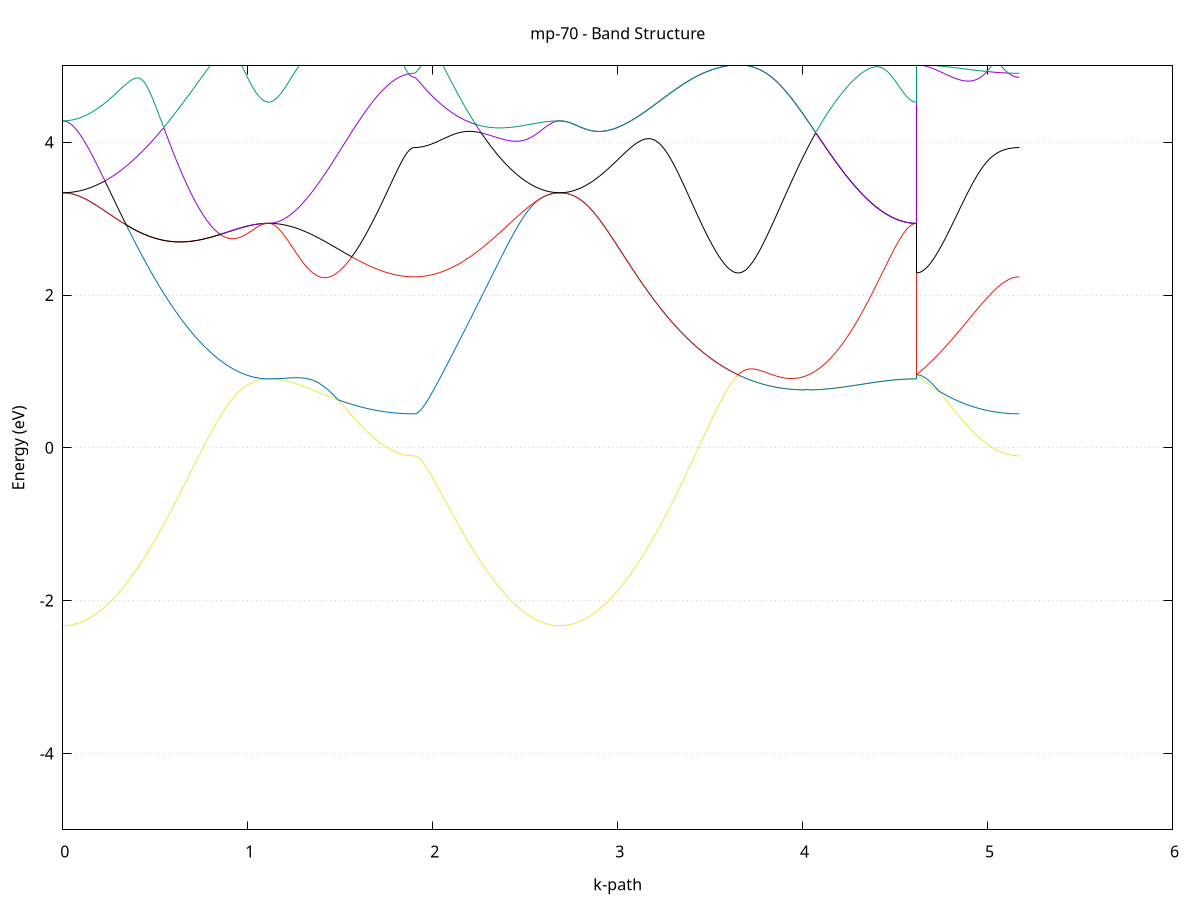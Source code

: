 set title 'mp-70 - Band Structure'
set xlabel 'k-path'
set ylabel 'Energy (eV)'
set grid y
set yrange [-5:5]
set terminal png size 800,600
set output 'mp-70_bands_gnuplot.png'
plot '-' using 1:2 with lines notitle, '-' using 1:2 with lines notitle, '-' using 1:2 with lines notitle, '-' using 1:2 with lines notitle, '-' using 1:2 with lines notitle, '-' using 1:2 with lines notitle, '-' using 1:2 with lines notitle, '-' using 1:2 with lines notitle, '-' using 1:2 with lines notitle, '-' using 1:2 with lines notitle, '-' using 1:2 with lines notitle, '-' using 1:2 with lines notitle
0.000000 -29.175939
0.009939 -29.175939
0.019879 -29.175939
0.029818 -29.175939
0.039758 -29.175939
0.049697 -29.175939
0.059637 -29.175839
0.069576 -29.175839
0.079516 -29.175839
0.089455 -29.175839
0.099395 -29.175739
0.109334 -29.175739
0.119274 -29.175639
0.129213 -29.175639
0.139152 -29.175639
0.149092 -29.175539
0.159031 -29.175539
0.168971 -29.175439
0.178910 -29.175339
0.188850 -29.175339
0.198789 -29.175239
0.208729 -29.175139
0.218668 -29.175139
0.228608 -29.175039
0.238547 -29.174939
0.248487 -29.174839
0.258426 -29.174839
0.268365 -29.174739
0.278305 -29.174639
0.288244 -29.174539
0.298184 -29.174439
0.308123 -29.174339
0.318063 -29.174239
0.328002 -29.174139
0.337942 -29.174039
0.347881 -29.173939
0.357821 -29.173839
0.367760 -29.173739
0.377700 -29.173639
0.387639 -29.173539
0.397578 -29.173439
0.407518 -29.173339
0.417457 -29.173239
0.427397 -29.173139
0.437336 -29.173039
0.447276 -29.172939
0.457215 -29.172839
0.467155 -29.172739
0.477094 -29.172539
0.487034 -29.172439
0.496973 -29.172339
0.506913 -29.172239
0.516852 -29.172139
0.526791 -29.172039
0.536731 -29.171939
0.546670 -29.171739
0.556610 -29.171639
0.566549 -29.171539
0.576489 -29.171439
0.586428 -29.171339
0.596368 -29.171239
0.606307 -29.171139
0.616247 -29.171039
0.626186 -29.170939
0.636126 -29.170739
0.646065 -29.170639
0.656004 -29.170539
0.665944 -29.170439
0.675883 -29.170339
0.685823 -29.170239
0.695762 -29.170139
0.705702 -29.170039
0.715641 -29.169939
0.725581 -29.169839
0.735520 -29.169739
0.745460 -29.169639
0.755399 -29.169539
0.765339 -29.169539
0.775278 -29.169439
0.785217 -29.169339
0.795157 -29.169239
0.805096 -29.169139
0.815036 -29.169039
0.824975 -29.169039
0.834915 -29.168939
0.844854 -29.168839
0.854794 -29.168839
0.864733 -29.168739
0.874673 -29.168639
0.884612 -29.168639
0.894551 -29.168539
0.904491 -29.168439
0.914430 -29.168439
0.924370 -29.168339
0.934309 -29.168339
0.944249 -29.168239
0.954188 -29.168239
0.964128 -29.168139
0.974067 -29.168139
0.984007 -29.168139
0.993946 -29.168039
1.003886 -29.168039
1.013825 -29.168039
1.023764 -29.167939
1.033704 -29.167939
1.043643 -29.167939
1.053583 -29.167939
1.063522 -29.167939
1.073462 -29.167939
1.083401 -29.167839
1.093341 -29.167839
1.103280 -29.167839
1.113220 -29.167839
1.113220 -29.167839
1.123184 -29.167839
1.133148 -29.167839
1.143112 -29.167839
1.153076 -29.167939
1.163040 -29.167939
1.173004 -29.167939
1.182968 -29.167939
1.192933 -29.167939
1.202897 -29.167939
1.212861 -29.168039
1.222825 -29.168039
1.232789 -29.168039
1.242753 -29.168139
1.252717 -29.168139
1.262681 -29.168139
1.272645 -29.168239
1.282610 -29.168239
1.292574 -29.168339
1.302538 -29.168339
1.312502 -29.168439
1.322466 -29.168439
1.332430 -29.168539
1.342394 -29.168539
1.352358 -29.168639
1.362323 -29.168639
1.372287 -29.168739
1.382251 -29.168839
1.392215 -29.168839
1.402179 -29.168939
1.412143 -29.169039
1.422107 -29.169039
1.432071 -29.169139
1.442035 -29.169239
1.452000 -29.169239
1.461964 -29.169339
1.471928 -29.169439
1.481892 -29.169439
1.491856 -29.169539
1.501820 -29.169639
1.511784 -29.169639
1.521748 -29.169739
1.531712 -29.169839
1.541677 -29.169939
1.551641 -29.169939
1.561605 -29.170039
1.571569 -29.170139
1.581533 -29.170139
1.591497 -29.170239
1.601461 -29.170339
1.611425 -29.170339
1.621390 -29.170439
1.631354 -29.170539
1.641318 -29.170539
1.651282 -29.170639
1.661246 -29.170639
1.671210 -29.170739
1.681174 -29.170839
1.691138 -29.170839
1.701102 -29.170939
1.711067 -29.170939
1.721031 -29.171039
1.730995 -29.171039
1.740959 -29.171039
1.750923 -29.171139
1.760887 -29.171139
1.770851 -29.171239
1.780815 -29.171239
1.790780 -29.171239
1.800744 -29.171339
1.810708 -29.171339
1.820672 -29.171339
1.830636 -29.171339
1.840600 -29.171339
1.850564 -29.171439
1.860528 -29.171439
1.870492 -29.171439
1.880457 -29.171439
1.890421 -29.171439
1.900385 -29.171439
1.900385 -29.171439
1.910349 -29.171439
1.920313 -29.171439
1.930277 -29.171439
1.940241 -29.171439
1.950205 -29.171439
1.960169 -29.171539
1.970134 -29.171539
1.980098 -29.171539
1.990062 -29.171539
2.000026 -29.171639
2.009990 -29.171639
2.019954 -29.171639
2.029918 -29.171739
2.039882 -29.171739
2.049847 -29.171839
2.059811 -29.171839
2.069775 -29.171939
2.079739 -29.171939
2.089703 -29.172039
2.099667 -29.172139
2.109631 -29.172139
2.119595 -29.172239
2.129559 -29.172339
2.139524 -29.172339
2.149488 -29.172439
2.159452 -29.172539
2.169416 -29.172639
2.179380 -29.172739
2.189344 -29.172739
2.199308 -29.172839
2.209272 -29.172939
2.219237 -29.173039
2.229201 -29.173139
2.239165 -29.173239
2.249129 -29.173239
2.259093 -29.173339
2.269057 -29.173439
2.279021 -29.173539
2.288985 -29.173639
2.298949 -29.173739
2.308914 -29.173839
2.318878 -29.173939
2.328842 -29.174039
2.338806 -29.174039
2.348770 -29.174139
2.358734 -29.174239
2.368698 -29.174339
2.378662 -29.174439
2.388626 -29.174539
2.398591 -29.174639
2.408555 -29.174639
2.418519 -29.174739
2.428483 -29.174839
2.438447 -29.174939
2.448411 -29.174939
2.458375 -29.175039
2.468339 -29.175139
2.478304 -29.175239
2.488268 -29.175239
2.498232 -29.175339
2.508196 -29.175339
2.518160 -29.175439
2.528124 -29.175539
2.538088 -29.175539
2.548052 -29.175639
2.558016 -29.175639
2.567981 -29.175639
2.577945 -29.175739
2.587909 -29.175739
2.597873 -29.175839
2.607837 -29.175839
2.617801 -29.175839
2.627765 -29.175839
2.637729 -29.175939
2.647693 -29.175939
2.657658 -29.175939
2.667622 -29.175939
2.677586 -29.175939
2.687550 -29.175939
2.687550 -29.175939
2.697489 -29.175939
2.707428 -29.175939
2.717367 -29.175939
2.727306 -29.175939
2.737245 -29.175939
2.747184 -29.175839
2.757122 -29.175839
2.767061 -29.175839
2.777000 -29.175839
2.786939 -29.175739
2.796878 -29.175739
2.806817 -29.175639
2.816756 -29.175639
2.826695 -29.175639
2.836634 -29.175539
2.846573 -29.175539
2.856512 -29.175439
2.866451 -29.175339
2.876390 -29.175339
2.886329 -29.175239
2.896268 -29.175239
2.906206 -29.175139
2.916145 -29.175039
2.926084 -29.175039
2.936023 -29.174939
2.945962 -29.174839
2.955901 -29.174739
2.965840 -29.174739
2.975779 -29.174639
2.985718 -29.174539
2.995657 -29.174439
3.005596 -29.174339
3.015535 -29.174339
3.025474 -29.174239
3.035413 -29.174139
3.045352 -29.174039
3.055290 -29.173939
3.065229 -29.173839
3.075168 -29.173739
3.085107 -29.173739
3.095046 -29.173639
3.104985 -29.173539
3.114924 -29.173439
3.124863 -29.173339
3.134802 -29.173239
3.144741 -29.173139
3.154680 -29.173139
3.164619 -29.173039
3.174558 -29.172939
3.184497 -29.172839
3.194436 -29.172739
3.204374 -29.172739
3.214313 -29.172639
3.224252 -29.172539
3.234191 -29.172439
3.244130 -29.172439
3.254069 -29.172339
3.264008 -29.172239
3.273947 -29.172239
3.283886 -29.172139
3.293825 -29.172039
3.303764 -29.172039
3.313703 -29.171939
3.323642 -29.171939
3.333581 -29.171839
3.343520 -29.171839
3.353458 -29.171739
3.363397 -29.171739
3.373336 -29.171639
3.383275 -29.171639
3.393214 -29.171639
3.403153 -29.171539
3.413092 -29.171539
3.423031 -29.171539
3.432970 -29.171439
3.442909 -29.171439
3.452848 -29.171439
3.462787 -29.171339
3.472726 -29.171339
3.482665 -29.171339
3.492604 -29.171339
3.502542 -29.171339
3.512481 -29.171239
3.522420 -29.171239
3.532359 -29.171239
3.542298 -29.171239
3.552237 -29.171239
3.562176 -29.171239
3.572115 -29.171239
3.582054 -29.171239
3.591993 -29.171239
3.601932 -29.171239
3.611871 -29.171239
3.621810 -29.171239
3.631749 -29.171239
3.641688 -29.171239
3.651626 -29.171239
3.651626 -29.171239
3.661565 -29.171239
3.671504 -29.171239
3.681443 -29.171239
3.691382 -29.171239
3.701321 -29.171239
3.711260 -29.171239
3.721199 -29.171239
3.731138 -29.171239
3.741077 -29.171239
3.751016 -29.171239
3.760955 -29.171239
3.770894 -29.171239
3.780833 -29.171239
3.790771 -29.171239
3.800710 -29.171139
3.810649 -29.171139
3.820588 -29.171139
3.830527 -29.171139
3.840466 -29.171139
3.850405 -29.171139
3.860344 -29.171139
3.870283 -29.171139
3.880222 -29.171139
3.890161 -29.171039
3.900100 -29.171039
3.910039 -29.171039
3.919978 -29.171039
3.929917 -29.171039
3.939855 -29.170939
3.949794 -29.170939
3.959733 -29.170939
3.969672 -29.170839
3.979611 -29.170839
3.989550 -29.170839
3.999489 -29.170739
4.009428 -29.170739
4.019367 -29.170739
4.029306 -29.170639
4.039245 -29.170639
4.049184 -29.170539
4.059123 -29.170539
4.069062 -29.170439
4.079001 -29.170439
4.088939 -29.170339
4.098878 -29.170339
4.108817 -29.170239
4.118756 -29.170239
4.128695 -29.170139
4.138634 -29.170139
4.148573 -29.170039
4.158512 -29.169939
4.168451 -29.169939
4.178390 -29.169839
4.188329 -29.169839
4.198268 -29.169739
4.208207 -29.169639
4.218146 -29.169639
4.228085 -29.169539
4.238023 -29.169439
4.247962 -29.169439
4.257901 -29.169339
4.267840 -29.169239
4.277779 -29.169239
4.287718 -29.169139
4.297657 -29.169039
4.307596 -29.169039
4.317535 -29.168939
4.327474 -29.168939
4.337413 -29.168839
4.347352 -29.168739
4.357291 -29.168739
4.367230 -29.168639
4.377169 -29.168639
4.387107 -29.168539
4.397046 -29.168539
4.406985 -29.168439
4.416924 -29.168439
4.426863 -29.168339
4.436802 -29.168339
4.446741 -29.168239
4.456680 -29.168239
4.466619 -29.168139
4.476558 -29.168139
4.486497 -29.168139
4.496436 -29.168039
4.506375 -29.168039
4.516314 -29.168039
4.526253 -29.167939
4.536191 -29.167939
4.546130 -29.167939
4.556069 -29.167939
4.566008 -29.167939
4.575947 -29.167939
4.585886 -29.167839
4.595825 -29.167839
4.605764 -29.167839
4.615703 -29.167839
4.615703 -29.171239
4.625642 -29.171239
4.635582 -29.171239
4.645521 -29.171239
4.655461 -29.171239
4.665400 -29.171239
4.675340 -29.171239
4.685279 -29.171239
4.695219 -29.171239
4.705158 -29.171239
4.715098 -29.171239
4.725037 -29.171239
4.734976 -29.171239
4.744916 -29.171239
4.754855 -29.171239
4.764795 -29.171239
4.774734 -29.171239
4.784674 -29.171239
4.794613 -29.171239
4.804553 -29.171239
4.814492 -29.171239
4.824432 -29.171239
4.834371 -29.171239
4.844311 -29.171239
4.854250 -29.171339
4.864189 -29.171339
4.874129 -29.171339
4.884068 -29.171339
4.894008 -29.171339
4.903947 -29.171339
4.913887 -29.171339
4.923826 -29.171339
4.933766 -29.171339
4.943705 -29.171339
4.953645 -29.171339
4.963584 -29.171339
4.973524 -29.171339
4.983463 -29.171339
4.993402 -29.171339
5.003342 -29.171339
5.013281 -29.171439
5.023221 -29.171439
5.033160 -29.171439
5.043100 -29.171439
5.053039 -29.171439
5.062979 -29.171439
5.072918 -29.171439
5.082858 -29.171439
5.092797 -29.171439
5.102737 -29.171439
5.112676 -29.171439
5.122615 -29.171439
5.132555 -29.171439
5.142494 -29.171439
5.152434 -29.171439
5.162373 -29.171439
5.172313 -29.171439
e
0.000000 -13.278339
0.009939 -13.278339
0.019879 -13.278439
0.029818 -13.278539
0.039758 -13.278739
0.049697 -13.278939
0.059637 -13.279239
0.069576 -13.279639
0.079516 -13.280039
0.089455 -13.280439
0.099395 -13.280939
0.109334 -13.281539
0.119274 -13.282139
0.129213 -13.282739
0.139152 -13.283439
0.149092 -13.284239
0.159031 -13.284939
0.168971 -13.285839
0.178910 -13.286639
0.188850 -13.287539
0.198789 -13.288439
0.208729 -13.289439
0.218668 -13.290439
0.228608 -13.291439
0.238547 -13.292539
0.248487 -13.293639
0.258426 -13.294739
0.268365 -13.295839
0.278305 -13.297039
0.288244 -13.298239
0.298184 -13.299439
0.308123 -13.300639
0.318063 -13.301839
0.328002 -13.303039
0.337942 -13.304339
0.347881 -13.305539
0.357821 -13.306839
0.367760 -13.308139
0.377700 -13.309339
0.387639 -13.310639
0.397578 -13.311839
0.407518 -13.313139
0.417457 -13.314339
0.427397 -13.315639
0.437336 -13.316839
0.447276 -13.318039
0.457215 -13.319239
0.467155 -13.320439
0.477094 -13.321639
0.487034 -13.322839
0.496973 -13.323939
0.506913 -13.325039
0.516852 -13.326139
0.526791 -13.327239
0.536731 -13.328339
0.546670 -13.329339
0.556610 -13.330339
0.566549 -13.331339
0.576489 -13.332239
0.586428 -13.333239
0.596368 -13.334139
0.606307 -13.335039
0.616247 -13.335839
0.626186 -13.336639
0.636126 -13.337439
0.646065 -13.338239
0.656004 -13.338939
0.665944 -13.339639
0.675883 -13.340339
0.685823 -13.340939
0.695762 -13.341539
0.705702 -13.342139
0.715641 -13.342739
0.725581 -13.343239
0.735520 -13.343739
0.745460 -13.344239
0.755399 -13.344639
0.765339 -13.345139
0.775278 -13.345539
0.785217 -13.345839
0.795157 -13.346239
0.805096 -13.346539
0.815036 -13.346839
0.824975 -13.347139
0.834915 -13.347439
0.844854 -13.347639
0.854794 -13.347939
0.864733 -13.348139
0.874673 -13.348339
0.884612 -13.348439
0.894551 -13.348639
0.904491 -13.348739
0.914430 -13.348939
0.924370 -13.349039
0.934309 -13.349139
0.944249 -13.349239
0.954188 -13.349339
0.964128 -13.349439
0.974067 -13.349439
0.984007 -13.349539
0.993946 -13.349639
1.003886 -13.349639
1.013825 -13.349639
1.023764 -13.349739
1.033704 -13.349739
1.043643 -13.349739
1.053583 -13.349839
1.063522 -13.349839
1.073462 -13.349839
1.083401 -13.349839
1.093341 -13.349839
1.103280 -13.349839
1.113220 -13.349839
1.113220 -13.349839
1.123184 -13.349839
1.133148 -13.349939
1.143112 -13.349939
1.153076 -13.350039
1.163040 -13.350139
1.173004 -13.350239
1.182968 -13.350439
1.192933 -13.350539
1.202897 -13.350739
1.212861 -13.350939
1.222825 -13.351239
1.232789 -13.351439
1.242753 -13.351739
1.252717 -13.352039
1.262681 -13.352339
1.272645 -13.352639
1.282610 -13.352939
1.292574 -13.353339
1.302538 -13.353739
1.312502 -13.354139
1.322466 -13.354539
1.332430 -13.354939
1.342394 -13.355339
1.352358 -13.355839
1.362323 -13.356339
1.372287 -13.356739
1.382251 -13.357239
1.392215 -13.357739
1.402179 -13.358239
1.412143 -13.358839
1.422107 -13.359339
1.432071 -13.359839
1.442035 -13.360439
1.452000 -13.360939
1.461964 -13.361539
1.471928 -13.362039
1.481892 -13.362639
1.491856 -13.363139
1.501820 -13.363739
1.511784 -13.364339
1.521748 -13.364839
1.531712 -13.365439
1.541677 -13.365939
1.551641 -13.366539
1.561605 -13.367039
1.571569 -13.367639
1.581533 -13.368139
1.591497 -13.368739
1.601461 -13.369239
1.611425 -13.369739
1.621390 -13.370239
1.631354 -13.370739
1.641318 -13.371239
1.651282 -13.371739
1.661246 -13.372139
1.671210 -13.372639
1.681174 -13.373039
1.691138 -13.373439
1.701102 -13.373939
1.711067 -13.374239
1.721031 -13.374639
1.730995 -13.375039
1.740959 -13.375339
1.750923 -13.375639
1.760887 -13.375939
1.770851 -13.376239
1.780815 -13.376539
1.790780 -13.376739
1.800744 -13.377039
1.810708 -13.377239
1.820672 -13.377439
1.830636 -13.377539
1.840600 -13.377739
1.850564 -13.377839
1.860528 -13.377939
1.870492 -13.378039
1.880457 -13.378039
1.890421 -13.378139
1.900385 -13.378139
1.900385 -13.378139
1.910349 -13.378039
1.920313 -13.377939
1.930277 -13.377739
1.940241 -13.377539
1.950205 -13.377139
1.960169 -13.376739
1.970134 -13.376239
1.980098 -13.375639
1.990062 -13.375039
2.000026 -13.374339
2.009990 -13.373539
2.019954 -13.372639
2.029918 -13.371739
2.039882 -13.370739
2.049847 -13.369739
2.059811 -13.368639
2.069775 -13.367439
2.079739 -13.366139
2.089703 -13.364839
2.099667 -13.363539
2.109631 -13.362039
2.119595 -13.360639
2.129559 -13.359139
2.139524 -13.357539
2.149488 -13.355939
2.159452 -13.354239
2.169416 -13.352539
2.179380 -13.350839
2.189344 -13.349039
2.199308 -13.347239
2.209272 -13.345339
2.219237 -13.343539
2.229201 -13.341639
2.239165 -13.339739
2.249129 -13.337739
2.259093 -13.335839
2.269057 -13.333839
2.279021 -13.331839
2.288985 -13.329939
2.298949 -13.327939
2.308914 -13.325939
2.318878 -13.323939
2.328842 -13.321939
2.338806 -13.320039
2.348770 -13.318039
2.358734 -13.316139
2.368698 -13.314239
2.378662 -13.312239
2.388626 -13.310439
2.398591 -13.308539
2.408555 -13.306739
2.418519 -13.304939
2.428483 -13.303239
2.438447 -13.301539
2.448411 -13.299839
2.458375 -13.298239
2.468339 -13.296639
2.478304 -13.295139
2.488268 -13.293639
2.498232 -13.292239
2.508196 -13.290839
2.518160 -13.289539
2.528124 -13.288339
2.538088 -13.287139
2.548052 -13.286039
2.558016 -13.285039
2.567981 -13.284039
2.577945 -13.283139
2.587909 -13.282339
2.597873 -13.281539
2.607837 -13.280839
2.617801 -13.280239
2.627765 -13.279739
2.637729 -13.279339
2.647693 -13.278939
2.657658 -13.278639
2.667622 -13.278439
2.677586 -13.278339
2.687550 -13.278339
2.687550 -13.278339
2.697489 -13.278339
2.707428 -13.278439
2.717367 -13.278739
2.727306 -13.279039
2.737245 -13.279439
2.747184 -13.279939
2.757122 -13.280439
2.767061 -13.281139
2.777000 -13.281839
2.786939 -13.282739
2.796878 -13.283639
2.806817 -13.284539
2.816756 -13.285639
2.826695 -13.286739
2.836634 -13.287939
2.846573 -13.289239
2.856512 -13.290539
2.866451 -13.291939
2.876390 -13.293339
2.886329 -13.294839
2.896268 -13.296439
2.906206 -13.298039
2.916145 -13.299639
2.926084 -13.301339
2.936023 -13.303039
2.945962 -13.304739
2.955901 -13.306539
2.965840 -13.308339
2.975779 -13.310139
2.985718 -13.312039
2.995657 -13.313839
3.005596 -13.315639
3.015535 -13.317539
3.025474 -13.319439
3.035413 -13.321239
3.045352 -13.323039
3.055290 -13.324939
3.065229 -13.326739
3.075168 -13.328539
3.085107 -13.330239
3.095046 -13.332039
3.104985 -13.333739
3.114924 -13.335339
3.124863 -13.337039
3.134802 -13.338639
3.144741 -13.340139
3.154680 -13.341639
3.164619 -13.343039
3.174558 -13.344439
3.184497 -13.345739
3.194436 -13.347039
3.204374 -13.348239
3.214313 -13.349339
3.224252 -13.350439
3.234191 -13.351339
3.244130 -13.352339
3.254069 -13.353139
3.264008 -13.353939
3.273947 -13.354639
3.283886 -13.355239
3.293825 -13.355739
3.303764 -13.356139
3.313703 -13.356539
3.323642 -13.356839
3.333581 -13.357039
3.343520 -13.357139
3.353458 -13.357239
3.363397 -13.357139
3.373336 -13.357039
3.383275 -13.356839
3.393214 -13.356539
3.403153 -13.356139
3.413092 -13.355739
3.423031 -13.355239
3.432970 -13.354639
3.442909 -13.353939
3.452848 -13.353239
3.462787 -13.352439
3.472726 -13.351539
3.482665 -13.350539
3.492604 -13.349539
3.502542 -13.348439
3.512481 -13.347339
3.522420 -13.346139
3.532359 -13.344939
3.542298 -13.343639
3.552237 -13.342239
3.562176 -13.340939
3.572115 -13.339439
3.582054 -13.338039
3.591993 -13.336539
3.601932 -13.335039
3.611871 -13.333439
3.621810 -13.331939
3.631749 -13.330339
3.641688 -13.328739
3.651626 -13.327139
3.651626 -13.327139
3.661565 -13.327939
3.671504 -13.328739
3.681443 -13.329539
3.691382 -13.330239
3.701321 -13.331039
3.711260 -13.331839
3.721199 -13.332539
3.731138 -13.333339
3.741077 -13.334039
3.751016 -13.334739
3.760955 -13.335439
3.770894 -13.336139
3.780833 -13.336839
3.790771 -13.337539
3.800710 -13.338139
3.810649 -13.338839
3.820588 -13.339439
3.830527 -13.340039
3.840466 -13.340639
3.850405 -13.341239
3.860344 -13.341839
3.870283 -13.342339
3.880222 -13.342839
3.890161 -13.343439
3.900100 -13.343939
3.910039 -13.344339
3.919978 -13.344839
3.929917 -13.345339
3.939855 -13.345739
3.949794 -13.346139
3.959733 -13.346539
3.969672 -13.346939
3.979611 -13.347339
3.989550 -13.347639
3.999489 -13.347939
4.009428 -13.348339
4.019367 -13.348639
4.029306 -13.348839
4.039245 -13.349139
4.049184 -13.349439
4.059123 -13.349639
4.069062 -13.349839
4.079001 -13.350039
4.088939 -13.350239
4.098878 -13.350439
4.108817 -13.350539
4.118756 -13.350739
4.128695 -13.350839
4.138634 -13.350939
4.148573 -13.351039
4.158512 -13.351139
4.168451 -13.351239
4.178390 -13.351339
4.188329 -13.351339
4.198268 -13.351439
4.208207 -13.351439
4.218146 -13.351439
4.228085 -13.351539
4.238023 -13.351539
4.247962 -13.351539
4.257901 -13.351539
4.267840 -13.351439
4.277779 -13.351439
4.287718 -13.351439
4.297657 -13.351439
4.307596 -13.351339
4.317535 -13.351339
4.327474 -13.351239
4.337413 -13.351239
4.347352 -13.351139
4.357291 -13.351039
4.367230 -13.351039
4.377169 -13.350939
4.387107 -13.350839
4.397046 -13.350839
4.406985 -13.350739
4.416924 -13.350639
4.426863 -13.350639
4.436802 -13.350539
4.446741 -13.350439
4.456680 -13.350439
4.466619 -13.350339
4.476558 -13.350339
4.486497 -13.350239
4.496436 -13.350239
4.506375 -13.350139
4.516314 -13.350139
4.526253 -13.350039
4.536191 -13.350039
4.546130 -13.349939
4.556069 -13.349939
4.566008 -13.349939
4.575947 -13.349939
4.585886 -13.349839
4.595825 -13.349839
4.605764 -13.349839
4.615703 -13.349839
4.615703 -13.327139
4.625642 -13.328539
4.635582 -13.329939
4.645521 -13.331339
4.655461 -13.332739
4.665400 -13.334139
4.675340 -13.335539
4.685279 -13.336839
4.695219 -13.338239
4.705158 -13.339639
4.715098 -13.341039
4.725037 -13.342339
4.734976 -13.343739
4.744916 -13.345039
4.754855 -13.346339
4.764795 -13.347639
4.774734 -13.348939
4.784674 -13.350239
4.794613 -13.351539
4.804553 -13.352739
4.814492 -13.353939
4.824432 -13.355139
4.834371 -13.356339
4.844311 -13.357539
4.854250 -13.358639
4.864189 -13.359739
4.874129 -13.360839
4.884068 -13.361939
4.894008 -13.362939
4.903947 -13.363939
4.913887 -13.364939
4.923826 -13.365839
4.933766 -13.366839
4.943705 -13.367639
4.953645 -13.368539
4.963584 -13.369339
4.973524 -13.370139
4.983463 -13.370939
4.993402 -13.371639
5.003342 -13.372339
5.013281 -13.372939
5.023221 -13.373539
5.033160 -13.374139
5.043100 -13.374739
5.053039 -13.375239
5.062979 -13.375639
5.072918 -13.376039
5.082858 -13.376439
5.092797 -13.376839
5.102737 -13.377139
5.112676 -13.377339
5.122615 -13.377639
5.132555 -13.377739
5.142494 -13.377939
5.152434 -13.378039
5.162373 -13.378139
5.172313 -13.378139
e
0.000000 -13.278339
0.009939 -13.278339
0.019879 -13.278339
0.029818 -13.278439
0.039758 -13.278539
0.049697 -13.278639
0.059637 -13.278739
0.069576 -13.278939
0.079516 -13.279139
0.089455 -13.279339
0.099395 -13.279639
0.109334 -13.279939
0.119274 -13.280239
0.129213 -13.280539
0.139152 -13.280839
0.149092 -13.281239
0.159031 -13.281639
0.168971 -13.282039
0.178910 -13.282539
0.188850 -13.282939
0.198789 -13.283439
0.208729 -13.284039
0.218668 -13.284539
0.228608 -13.285139
0.238547 -13.285639
0.248487 -13.286339
0.258426 -13.286939
0.268365 -13.287539
0.278305 -13.288239
0.288244 -13.288939
0.298184 -13.289639
0.308123 -13.290339
0.318063 -13.291139
0.328002 -13.291839
0.337942 -13.292639
0.347881 -13.293439
0.357821 -13.294239
0.367760 -13.295139
0.377700 -13.295939
0.387639 -13.296839
0.397578 -13.297639
0.407518 -13.298539
0.417457 -13.299439
0.427397 -13.300339
0.437336 -13.301339
0.447276 -13.302239
0.457215 -13.303139
0.467155 -13.304139
0.477094 -13.305139
0.487034 -13.306039
0.496973 -13.307039
0.506913 -13.308039
0.516852 -13.309039
0.526791 -13.310039
0.536731 -13.311039
0.546670 -13.312039
0.556610 -13.313039
0.566549 -13.314039
0.576489 -13.315039
0.586428 -13.316039
0.596368 -13.317039
0.606307 -13.318039
0.616247 -13.319039
0.626186 -13.320039
0.636126 -13.321039
0.646065 -13.322039
0.656004 -13.323039
0.665944 -13.323939
0.675883 -13.324939
0.685823 -13.325939
0.695762 -13.326839
0.705702 -13.327839
0.715641 -13.328739
0.725581 -13.329639
0.735520 -13.330539
0.745460 -13.331439
0.755399 -13.332339
0.765339 -13.333239
0.775278 -13.334039
0.785217 -13.334939
0.795157 -13.335739
0.805096 -13.336539
0.815036 -13.337339
0.824975 -13.338139
0.834915 -13.338839
0.844854 -13.339539
0.854794 -13.340239
0.864733 -13.340939
0.874673 -13.341639
0.884612 -13.342239
0.894551 -13.342939
0.904491 -13.343539
0.914430 -13.344039
0.924370 -13.344639
0.934309 -13.345139
0.944249 -13.345639
0.954188 -13.346139
0.964128 -13.346539
0.974067 -13.346939
0.984007 -13.347339
0.993946 -13.347739
1.003886 -13.348039
1.013825 -13.348339
1.023764 -13.348639
1.033704 -13.348939
1.043643 -13.349139
1.053583 -13.349339
1.063522 -13.349439
1.073462 -13.349639
1.083401 -13.349739
1.093341 -13.349839
1.103280 -13.349839
1.113220 -13.349839
1.113220 -13.349839
1.123184 -13.349839
1.133148 -13.349839
1.143112 -13.349739
1.153076 -13.349639
1.163040 -13.349439
1.173004 -13.349339
1.182968 -13.349139
1.192933 -13.348939
1.202897 -13.348639
1.212861 -13.348339
1.222825 -13.348039
1.232789 -13.347739
1.242753 -13.347339
1.252717 -13.347039
1.262681 -13.346539
1.272645 -13.346139
1.282610 -13.345639
1.292574 -13.345239
1.302538 -13.344739
1.312502 -13.344139
1.322466 -13.343639
1.332430 -13.343039
1.342394 -13.342439
1.352358 -13.341839
1.362323 -13.341239
1.372287 -13.340539
1.382251 -13.339939
1.392215 -13.339239
1.402179 -13.338539
1.412143 -13.337839
1.422107 -13.337139
1.432071 -13.336439
1.442035 -13.335739
1.452000 -13.334939
1.461964 -13.334239
1.471928 -13.333439
1.481892 -13.332739
1.491856 -13.331939
1.501820 -13.331239
1.511784 -13.330439
1.521748 -13.329739
1.531712 -13.328939
1.541677 -13.328139
1.551641 -13.327439
1.561605 -13.326639
1.571569 -13.325939
1.581533 -13.325239
1.591497 -13.324439
1.601461 -13.323739
1.611425 -13.323039
1.621390 -13.322339
1.631354 -13.321739
1.641318 -13.321039
1.651282 -13.320439
1.661246 -13.319739
1.671210 -13.319139
1.681174 -13.318539
1.691138 -13.317939
1.701102 -13.317439
1.711067 -13.316839
1.721031 -13.316339
1.730995 -13.315839
1.740959 -13.315439
1.750923 -13.314939
1.760887 -13.314539
1.770851 -13.314139
1.780815 -13.313839
1.790780 -13.313439
1.800744 -13.313139
1.810708 -13.312839
1.820672 -13.312639
1.830636 -13.312339
1.840600 -13.312239
1.850564 -13.312039
1.860528 -13.311939
1.870492 -13.311739
1.880457 -13.311739
1.890421 -13.311639
1.900385 -13.311639
1.900385 -13.311639
1.910349 -13.311639
1.920313 -13.311639
1.930277 -13.311539
1.940241 -13.311439
1.950205 -13.311339
1.960169 -13.311139
1.970134 -13.311039
1.980098 -13.310839
1.990062 -13.310639
2.000026 -13.310339
2.009990 -13.310039
2.019954 -13.309839
2.029918 -13.309439
2.039882 -13.309139
2.049847 -13.308739
2.059811 -13.308439
2.069775 -13.308039
2.079739 -13.307539
2.089703 -13.307139
2.099667 -13.306639
2.109631 -13.306239
2.119595 -13.305739
2.129559 -13.305139
2.139524 -13.304639
2.149488 -13.304139
2.159452 -13.303539
2.169416 -13.302939
2.179380 -13.302339
2.189344 -13.301739
2.199308 -13.301139
2.209272 -13.300539
2.219237 -13.299939
2.229201 -13.299339
2.239165 -13.298639
2.249129 -13.298039
2.259093 -13.297339
2.269057 -13.296739
2.279021 -13.296039
2.288985 -13.295339
2.298949 -13.294739
2.308914 -13.294039
2.318878 -13.293339
2.328842 -13.292739
2.338806 -13.292039
2.348770 -13.291439
2.358734 -13.290739
2.368698 -13.290139
2.378662 -13.289539
2.388626 -13.288839
2.398591 -13.288239
2.408555 -13.287639
2.418519 -13.287039
2.428483 -13.286539
2.438447 -13.285939
2.448411 -13.285339
2.458375 -13.284839
2.468339 -13.284339
2.478304 -13.283839
2.488268 -13.283339
2.498232 -13.282839
2.508196 -13.282439
2.518160 -13.282039
2.528124 -13.281539
2.538088 -13.281239
2.548052 -13.280839
2.558016 -13.280539
2.567981 -13.280139
2.577945 -13.279839
2.587909 -13.279639
2.597873 -13.279339
2.607837 -13.279139
2.617801 -13.278939
2.627765 -13.278739
2.637729 -13.278639
2.647693 -13.278539
2.657658 -13.278439
2.667622 -13.278339
2.677586 -13.278339
2.687550 -13.278339
2.687550 -13.278339
2.697489 -13.278339
2.707428 -13.278339
2.717367 -13.278339
2.727306 -13.278339
2.737245 -13.278439
2.747184 -13.278439
2.757122 -13.278539
2.767061 -13.278539
2.777000 -13.278639
2.786939 -13.278739
2.796878 -13.278839
2.806817 -13.278939
2.816756 -13.279039
2.826695 -13.279139
2.836634 -13.279339
2.846573 -13.279439
2.856512 -13.279639
2.866451 -13.279739
2.876390 -13.279939
2.886329 -13.280139
2.896268 -13.280339
2.906206 -13.280539
2.916145 -13.280739
2.926084 -13.280939
2.936023 -13.281239
2.945962 -13.281439
2.955901 -13.281739
2.965840 -13.281939
2.975779 -13.282239
2.985718 -13.282539
2.995657 -13.282839
3.005596 -13.283139
3.015535 -13.283539
3.025474 -13.283839
3.035413 -13.284239
3.045352 -13.284539
3.055290 -13.284939
3.065229 -13.285339
3.075168 -13.285739
3.085107 -13.286139
3.095046 -13.286639
3.104985 -13.287039
3.114924 -13.287539
3.124863 -13.288039
3.134802 -13.288439
3.144741 -13.288939
3.154680 -13.289539
3.164619 -13.290039
3.174558 -13.290539
3.184497 -13.291139
3.194436 -13.291639
3.204374 -13.292239
3.214313 -13.292839
3.224252 -13.293439
3.234191 -13.294039
3.244130 -13.294739
3.254069 -13.295339
3.264008 -13.296039
3.273947 -13.296639
3.283886 -13.297339
3.293825 -13.298039
3.303764 -13.298739
3.313703 -13.299439
3.323642 -13.300139
3.333581 -13.300939
3.343520 -13.301639
3.353458 -13.302439
3.363397 -13.303139
3.373336 -13.303939
3.383275 -13.304739
3.393214 -13.305539
3.403153 -13.306239
3.413092 -13.307039
3.423031 -13.307939
3.432970 -13.308739
3.442909 -13.309539
3.452848 -13.310339
3.462787 -13.311139
3.472726 -13.312039
3.482665 -13.312839
3.492604 -13.313739
3.502542 -13.314539
3.512481 -13.315339
3.522420 -13.316239
3.532359 -13.317039
3.542298 -13.317939
3.552237 -13.318739
3.562176 -13.319639
3.572115 -13.320439
3.582054 -13.321339
3.591993 -13.322139
3.601932 -13.322939
3.611871 -13.323839
3.621810 -13.324639
3.631749 -13.325439
3.641688 -13.326339
3.651626 -13.327139
3.651626 -13.327139
3.661565 -13.327939
3.671504 -13.328739
3.681443 -13.329539
3.691382 -13.330239
3.701321 -13.331039
3.711260 -13.331839
3.721199 -13.332539
3.731138 -13.333339
3.741077 -13.334039
3.751016 -13.334739
3.760955 -13.335439
3.770894 -13.336139
3.780833 -13.336839
3.790771 -13.337539
3.800710 -13.338139
3.810649 -13.338839
3.820588 -13.339439
3.830527 -13.340039
3.840466 -13.340639
3.850405 -13.341239
3.860344 -13.341839
3.870283 -13.342339
3.880222 -13.342839
3.890161 -13.343439
3.900100 -13.343939
3.910039 -13.344339
3.919978 -13.344839
3.929917 -13.345339
3.939855 -13.345739
3.949794 -13.346139
3.959733 -13.346539
3.969672 -13.346939
3.979611 -13.347339
3.989550 -13.347639
3.999489 -13.347939
4.009428 -13.348339
4.019367 -13.348639
4.029306 -13.348839
4.039245 -13.349139
4.049184 -13.349439
4.059123 -13.349639
4.069062 -13.349839
4.079001 -13.350039
4.088939 -13.350239
4.098878 -13.350439
4.108817 -13.350539
4.118756 -13.350739
4.128695 -13.350839
4.138634 -13.350939
4.148573 -13.351039
4.158512 -13.351139
4.168451 -13.351239
4.178390 -13.351339
4.188329 -13.351339
4.198268 -13.351439
4.208207 -13.351439
4.218146 -13.351439
4.228085 -13.351539
4.238023 -13.351539
4.247962 -13.351539
4.257901 -13.351539
4.267840 -13.351439
4.277779 -13.351439
4.287718 -13.351439
4.297657 -13.351439
4.307596 -13.351339
4.317535 -13.351339
4.327474 -13.351239
4.337413 -13.351239
4.347352 -13.351139
4.357291 -13.351039
4.367230 -13.351039
4.377169 -13.350939
4.387107 -13.350839
4.397046 -13.350839
4.406985 -13.350739
4.416924 -13.350639
4.426863 -13.350639
4.436802 -13.350539
4.446741 -13.350439
4.456680 -13.350439
4.466619 -13.350339
4.476558 -13.350339
4.486497 -13.350239
4.496436 -13.350239
4.506375 -13.350139
4.516314 -13.350139
4.526253 -13.350039
4.536191 -13.350039
4.546130 -13.349939
4.556069 -13.349939
4.566008 -13.349939
4.575947 -13.349939
4.585886 -13.349839
4.595825 -13.349839
4.605764 -13.349839
4.615703 -13.349839
4.615703 -13.327139
4.625642 -13.327139
4.635582 -13.327039
4.645521 -13.327039
4.655461 -13.326939
4.665400 -13.326839
4.675340 -13.326639
4.685279 -13.326539
4.695219 -13.326339
4.705158 -13.326139
4.715098 -13.325939
4.725037 -13.325639
4.734976 -13.325439
4.744916 -13.325139
4.754855 -13.324839
4.764795 -13.324539
4.774734 -13.324239
4.784674 -13.323839
4.794613 -13.323539
4.804553 -13.323139
4.814492 -13.322739
4.824432 -13.322339
4.834371 -13.321939
4.844311 -13.321539
4.854250 -13.321139
4.864189 -13.320639
4.874129 -13.320239
4.884068 -13.319839
4.894008 -13.319439
4.903947 -13.318939
4.913887 -13.318539
4.923826 -13.318139
4.933766 -13.317639
4.943705 -13.317239
4.953645 -13.316839
4.963584 -13.316439
4.973524 -13.316039
4.983463 -13.315639
4.993402 -13.315239
5.003342 -13.314939
5.013281 -13.314539
5.023221 -13.314239
5.033160 -13.313939
5.043100 -13.313639
5.053039 -13.313339
5.062979 -13.313039
5.072918 -13.312839
5.082858 -13.312639
5.092797 -13.312439
5.102737 -13.312239
5.112676 -13.312039
5.122615 -13.311939
5.132555 -13.311839
5.142494 -13.311739
5.152434 -13.311739
5.162373 -13.311639
5.172313 -13.311639
e
0.000000 -13.278339
0.009939 -13.278339
0.019879 -13.278339
0.029818 -13.278439
0.039758 -13.278539
0.049697 -13.278639
0.059637 -13.278739
0.069576 -13.278939
0.079516 -13.279139
0.089455 -13.279339
0.099395 -13.279639
0.109334 -13.279939
0.119274 -13.280239
0.129213 -13.280539
0.139152 -13.280839
0.149092 -13.281239
0.159031 -13.281639
0.168971 -13.282039
0.178910 -13.282539
0.188850 -13.282939
0.198789 -13.283439
0.208729 -13.284039
0.218668 -13.284539
0.228608 -13.285139
0.238547 -13.285639
0.248487 -13.286339
0.258426 -13.286939
0.268365 -13.287539
0.278305 -13.288239
0.288244 -13.288939
0.298184 -13.289639
0.308123 -13.290339
0.318063 -13.291139
0.328002 -13.291839
0.337942 -13.292639
0.347881 -13.293439
0.357821 -13.294239
0.367760 -13.295139
0.377700 -13.295939
0.387639 -13.296839
0.397578 -13.297639
0.407518 -13.298539
0.417457 -13.299439
0.427397 -13.300339
0.437336 -13.301339
0.447276 -13.302239
0.457215 -13.303139
0.467155 -13.304139
0.477094 -13.305139
0.487034 -13.306039
0.496973 -13.307039
0.506913 -13.308039
0.516852 -13.309039
0.526791 -13.310039
0.536731 -13.311039
0.546670 -13.312039
0.556610 -13.313039
0.566549 -13.314039
0.576489 -13.315039
0.586428 -13.316039
0.596368 -13.317039
0.606307 -13.318039
0.616247 -13.319039
0.626186 -13.320039
0.636126 -13.321039
0.646065 -13.322039
0.656004 -13.323039
0.665944 -13.323939
0.675883 -13.324939
0.685823 -13.325939
0.695762 -13.326839
0.705702 -13.327839
0.715641 -13.328739
0.725581 -13.329639
0.735520 -13.330539
0.745460 -13.331439
0.755399 -13.332339
0.765339 -13.333239
0.775278 -13.334039
0.785217 -13.334939
0.795157 -13.335739
0.805096 -13.336539
0.815036 -13.337339
0.824975 -13.338139
0.834915 -13.338839
0.844854 -13.339539
0.854794 -13.340239
0.864733 -13.340939
0.874673 -13.341639
0.884612 -13.342239
0.894551 -13.342939
0.904491 -13.343539
0.914430 -13.344039
0.924370 -13.344639
0.934309 -13.345139
0.944249 -13.345639
0.954188 -13.346139
0.964128 -13.346539
0.974067 -13.346939
0.984007 -13.347339
0.993946 -13.347739
1.003886 -13.348039
1.013825 -13.348339
1.023764 -13.348639
1.033704 -13.348939
1.043643 -13.349139
1.053583 -13.349339
1.063522 -13.349439
1.073462 -13.349639
1.083401 -13.349739
1.093341 -13.349839
1.103280 -13.349839
1.113220 -13.349839
1.113220 -13.349839
1.123184 -13.349839
1.133148 -13.349739
1.143112 -13.349639
1.153076 -13.349439
1.163040 -13.349139
1.173004 -13.348839
1.182968 -13.348539
1.192933 -13.348139
1.202897 -13.347639
1.212861 -13.347139
1.222825 -13.346539
1.232789 -13.345939
1.242753 -13.345239
1.252717 -13.344539
1.262681 -13.343839
1.272645 -13.343039
1.282610 -13.342139
1.292574 -13.341239
1.302538 -13.340339
1.312502 -13.339339
1.322466 -13.338339
1.332430 -13.337239
1.342394 -13.336139
1.352358 -13.335039
1.362323 -13.333839
1.372287 -13.332639
1.382251 -13.331439
1.392215 -13.330239
1.402179 -13.328939
1.412143 -13.327639
1.422107 -13.326339
1.432071 -13.324939
1.442035 -13.323639
1.452000 -13.322239
1.461964 -13.320839
1.471928 -13.319439
1.481892 -13.318039
1.491856 -13.316639
1.501820 -13.315139
1.511784 -13.313739
1.521748 -13.312339
1.531712 -13.310939
1.541677 -13.309539
1.551641 -13.308139
1.561605 -13.306739
1.571569 -13.305339
1.581533 -13.303939
1.591497 -13.302539
1.601461 -13.301239
1.611425 -13.299939
1.621390 -13.298639
1.631354 -13.297339
1.641318 -13.296039
1.651282 -13.294839
1.661246 -13.293639
1.671210 -13.292539
1.681174 -13.291339
1.691138 -13.290339
1.701102 -13.289239
1.711067 -13.288239
1.721031 -13.287239
1.730995 -13.286339
1.740959 -13.285439
1.750923 -13.284639
1.760887 -13.283839
1.770851 -13.283039
1.780815 -13.282439
1.790780 -13.281739
1.800744 -13.281139
1.810708 -13.280639
1.820672 -13.280139
1.830636 -13.279739
1.840600 -13.279339
1.850564 -13.279039
1.860528 -13.278739
1.870492 -13.278539
1.880457 -13.278439
1.890421 -13.278339
1.900385 -13.278339
1.900385 -13.278339
1.910349 -13.278339
1.920313 -13.278339
1.930277 -13.278339
1.940241 -13.278339
1.950205 -13.278339
1.960169 -13.278339
1.970134 -13.278339
1.980098 -13.278339
1.990062 -13.278339
2.000026 -13.278339
2.009990 -13.278339
2.019954 -13.278339
2.029918 -13.278339
2.039882 -13.278339
2.049847 -13.278339
2.059811 -13.278339
2.069775 -13.278339
2.079739 -13.278339
2.089703 -13.278339
2.099667 -13.278339
2.109631 -13.278339
2.119595 -13.278339
2.129559 -13.278339
2.139524 -13.278339
2.149488 -13.278339
2.159452 -13.278339
2.169416 -13.278339
2.179380 -13.278339
2.189344 -13.278339
2.199308 -13.278339
2.209272 -13.278339
2.219237 -13.278339
2.229201 -13.278339
2.239165 -13.278339
2.249129 -13.278339
2.259093 -13.278339
2.269057 -13.278339
2.279021 -13.278339
2.288985 -13.278339
2.298949 -13.278339
2.308914 -13.278339
2.318878 -13.278339
2.328842 -13.278339
2.338806 -13.278339
2.348770 -13.278339
2.358734 -13.278339
2.368698 -13.278339
2.378662 -13.278339
2.388626 -13.278339
2.398591 -13.278339
2.408555 -13.278339
2.418519 -13.278339
2.428483 -13.278339
2.438447 -13.278339
2.448411 -13.278339
2.458375 -13.278339
2.468339 -13.278339
2.478304 -13.278339
2.488268 -13.278339
2.498232 -13.278339
2.508196 -13.278339
2.518160 -13.278339
2.528124 -13.278339
2.538088 -13.278339
2.548052 -13.278339
2.558016 -13.278339
2.567981 -13.278339
2.577945 -13.278339
2.587909 -13.278339
2.597873 -13.278339
2.607837 -13.278339
2.617801 -13.278339
2.627765 -13.278339
2.637729 -13.278339
2.647693 -13.278339
2.657658 -13.278339
2.667622 -13.278339
2.677586 -13.278339
2.687550 -13.278339
2.687550 -13.278339
2.697489 -13.278339
2.707428 -13.278339
2.717367 -13.278339
2.727306 -13.278339
2.737245 -13.278439
2.747184 -13.278439
2.757122 -13.278539
2.767061 -13.278539
2.777000 -13.278639
2.786939 -13.278739
2.796878 -13.278839
2.806817 -13.278939
2.816756 -13.279039
2.826695 -13.279139
2.836634 -13.279339
2.846573 -13.279439
2.856512 -13.279639
2.866451 -13.279739
2.876390 -13.279939
2.886329 -13.280139
2.896268 -13.280339
2.906206 -13.280539
2.916145 -13.280739
2.926084 -13.280939
2.936023 -13.281239
2.945962 -13.281439
2.955901 -13.281739
2.965840 -13.281939
2.975779 -13.282239
2.985718 -13.282539
2.995657 -13.282839
3.005596 -13.283139
3.015535 -13.283539
3.025474 -13.283839
3.035413 -13.284239
3.045352 -13.284539
3.055290 -13.284939
3.065229 -13.285339
3.075168 -13.285739
3.085107 -13.286139
3.095046 -13.286639
3.104985 -13.287039
3.114924 -13.287539
3.124863 -13.288039
3.134802 -13.288439
3.144741 -13.288939
3.154680 -13.289539
3.164619 -13.290039
3.174558 -13.290539
3.184497 -13.291139
3.194436 -13.291639
3.204374 -13.292239
3.214313 -13.292839
3.224252 -13.293439
3.234191 -13.294039
3.244130 -13.294739
3.254069 -13.295339
3.264008 -13.296039
3.273947 -13.296639
3.283886 -13.297339
3.293825 -13.298039
3.303764 -13.298739
3.313703 -13.299439
3.323642 -13.300139
3.333581 -13.300939
3.343520 -13.301639
3.353458 -13.302439
3.363397 -13.303139
3.373336 -13.303939
3.383275 -13.304739
3.393214 -13.305539
3.403153 -13.306239
3.413092 -13.307039
3.423031 -13.307939
3.432970 -13.308739
3.442909 -13.309539
3.452848 -13.310339
3.462787 -13.311139
3.472726 -13.312039
3.482665 -13.312839
3.492604 -13.313739
3.502542 -13.314539
3.512481 -13.315339
3.522420 -13.316239
3.532359 -13.317039
3.542298 -13.317939
3.552237 -13.318739
3.562176 -13.319639
3.572115 -13.320439
3.582054 -13.321339
3.591993 -13.322139
3.601932 -13.322939
3.611871 -13.323839
3.621810 -13.324639
3.631749 -13.325439
3.641688 -13.326339
3.651626 -13.327139
3.651626 -13.327139
3.661565 -13.325439
3.671504 -13.323839
3.681443 -13.322239
3.691382 -13.320639
3.701321 -13.319039
3.711260 -13.317439
3.721199 -13.315839
3.731138 -13.314239
3.741077 -13.312739
3.751016 -13.311239
3.760955 -13.309739
3.770894 -13.308339
3.780833 -13.306839
3.790771 -13.305539
3.800710 -13.304239
3.810649 -13.302939
3.820588 -13.301639
3.830527 -13.300539
3.840466 -13.299439
3.850405 -13.298339
3.860344 -13.297339
3.870283 -13.296439
3.880222 -13.295539
3.890161 -13.294739
3.900100 -13.294039
3.910039 -13.293339
3.919978 -13.292739
3.929917 -13.292239
3.939855 -13.291839
3.949794 -13.291439
3.959733 -13.291139
3.969672 -13.290939
3.979611 -13.290839
3.989550 -13.290739
3.999489 -13.290739
4.009428 -13.290839
4.019367 -13.291039
4.029306 -13.291239
4.039245 -13.291539
4.049184 -13.291939
4.059123 -13.292439
4.069062 -13.293039
4.079001 -13.293639
4.088939 -13.294239
4.098878 -13.295039
4.108817 -13.295839
4.118756 -13.296739
4.128695 -13.297639
4.138634 -13.298639
4.148573 -13.299639
4.158512 -13.300739
4.168451 -13.301939
4.178390 -13.303139
4.188329 -13.304339
4.198268 -13.305639
4.208207 -13.306939
4.218146 -13.308239
4.228085 -13.309639
4.238023 -13.311039
4.247962 -13.312439
4.257901 -13.313839
4.267840 -13.315339
4.277779 -13.316839
4.287718 -13.318239
4.297657 -13.319739
4.307596 -13.321239
4.317535 -13.322739
4.327474 -13.324139
4.337413 -13.325639
4.347352 -13.327039
4.357291 -13.328439
4.367230 -13.329839
4.377169 -13.331239
4.387107 -13.332639
4.397046 -13.333939
4.406985 -13.335239
4.416924 -13.336439
4.426863 -13.337639
4.436802 -13.338839
4.446741 -13.339939
4.456680 -13.341039
4.466619 -13.342039
4.476558 -13.343039
4.486497 -13.343939
4.496436 -13.344739
4.506375 -13.345539
4.516314 -13.346339
4.526253 -13.346939
4.536191 -13.347539
4.546130 -13.348139
4.556069 -13.348539
4.566008 -13.348939
4.575947 -13.349239
4.585886 -13.349539
4.595825 -13.349739
4.605764 -13.349839
4.615703 -13.349839
4.615703 -13.327139
4.625642 -13.325739
4.635582 -13.324339
4.645521 -13.322939
4.655461 -13.321539
4.665400 -13.320139
4.675340 -13.318739
4.685279 -13.317439
4.695219 -13.316039
4.705158 -13.314739
4.715098 -13.313339
4.725037 -13.312039
4.734976 -13.310739
4.744916 -13.309439
4.754855 -13.308139
4.764795 -13.306939
4.774734 -13.305639
4.784674 -13.304439
4.794613 -13.303239
4.804553 -13.302039
4.814492 -13.300839
4.824432 -13.299739
4.834371 -13.298539
4.844311 -13.297439
4.854250 -13.296439
4.864189 -13.295339
4.874129 -13.294339
4.884068 -13.293339
4.894008 -13.292339
4.903947 -13.291439
4.913887 -13.290539
4.923826 -13.289639
4.933766 -13.288739
4.943705 -13.287939
4.953645 -13.287139
4.963584 -13.286339
4.973524 -13.285639
4.983463 -13.284939
4.993402 -13.284239
5.003342 -13.283639
5.013281 -13.283039
5.023221 -13.282439
5.033160 -13.281939
5.043100 -13.281439
5.053039 -13.280939
5.062979 -13.280539
5.072918 -13.280139
5.082858 -13.279839
5.092797 -13.279539
5.102737 -13.279239
5.112676 -13.278939
5.122615 -13.278739
5.132555 -13.278639
5.142494 -13.278439
5.152434 -13.278339
5.162373 -13.278339
5.172313 -13.278339
e
0.000000 -2.328339
0.009939 -2.327839
0.019879 -2.326439
0.029818 -2.324039
0.039758 -2.320639
0.049697 -2.316339
0.059637 -2.311139
0.069576 -2.304939
0.079516 -2.297739
0.089455 -2.289639
0.099395 -2.280539
0.109334 -2.270539
0.119274 -2.259639
0.129213 -2.247739
0.139152 -2.234939
0.149092 -2.221239
0.159031 -2.206639
0.168971 -2.191039
0.178910 -2.174539
0.188850 -2.157139
0.198789 -2.138839
0.208729 -2.119639
0.218668 -2.099639
0.228608 -2.078639
0.238547 -2.056839
0.248487 -2.034139
0.258426 -2.010539
0.268365 -1.986139
0.278305 -1.960839
0.288244 -1.934739
0.298184 -1.907839
0.308123 -1.880139
0.318063 -1.851539
0.328002 -1.822239
0.337942 -1.792039
0.347881 -1.761139
0.357821 -1.729439
0.367760 -1.696939
0.377700 -1.663739
0.387639 -1.629839
0.397578 -1.595139
0.407518 -1.559739
0.417457 -1.523639
0.427397 -1.486839
0.437336 -1.449439
0.447276 -1.411339
0.457215 -1.372539
0.467155 -1.333139
0.477094 -1.293139
0.487034 -1.252539
0.496973 -1.211339
0.506913 -1.169539
0.516852 -1.127239
0.526791 -1.084339
0.536731 -1.040939
0.546670 -0.997139
0.556610 -0.952739
0.566549 -0.908039
0.576489 -0.862739
0.586428 -0.817139
0.596368 -0.771139
0.606307 -0.724839
0.616247 -0.678139
0.626186 -0.631139
0.636126 -0.583939
0.646065 -0.536439
0.656004 -0.488839
0.665944 -0.440939
0.675883 -0.393039
0.685823 -0.345039
0.695762 -0.297039
0.705702 -0.249039
0.715641 -0.201039
0.725581 -0.153239
0.735520 -0.105639
0.745460 -0.058239
0.755399 -0.011139
0.765339 0.035561
0.775278 0.081761
0.785217 0.127461
0.795157 0.172561
0.805096 0.216961
0.815036 0.260561
0.824975 0.303261
0.834915 0.344961
0.844854 0.385661
0.854794 0.425161
0.864733 0.463461
0.874673 0.500361
0.884612 0.535861
0.894551 0.569761
0.904491 0.602161
0.914430 0.632861
0.924370 0.661861
0.934309 0.689061
0.944249 0.714561
0.954188 0.738261
0.964128 0.760061
0.974067 0.780161
0.984007 0.798561
0.993946 0.815161
1.003886 0.830161
1.013825 0.843561
1.023764 0.855361
1.033704 0.865761
1.043643 0.874761
1.053583 0.882361
1.063522 0.888761
1.073462 0.893861
1.083401 0.897761
1.093341 0.900561
1.103280 0.902261
1.113220 0.902761
1.113220 0.902761
1.123184 0.902461
1.133148 0.901461
1.143112 0.899861
1.153076 0.897561
1.163040 0.894661
1.173004 0.891261
1.182968 0.887161
1.192933 0.882561
1.202897 0.877361
1.212861 0.871661
1.222825 0.865561
1.232789 0.858961
1.242753 0.851961
1.252717 0.844461
1.262681 0.836761
1.272645 0.828661
1.282610 0.820361
1.292574 0.811661
1.302538 0.802861
1.312502 0.793861
1.322466 0.784661
1.332430 0.775261
1.342394 0.765861
1.352358 0.756261
1.362323 0.746661
1.372287 0.737061
1.382251 0.727461
1.392215 0.717861
1.402179 0.708161
1.412143 0.698661
1.422107 0.689161
1.432071 0.679761
1.442035 0.670361
1.452000 0.661161
1.461964 0.652061
1.471928 0.643061
1.481892 0.634261
1.491856 0.617861
1.501820 0.591161
1.511784 0.564161
1.521748 0.536861
1.531712 0.509361
1.541677 0.481861
1.551641 0.454361
1.561605 0.426961
1.571569 0.399761
1.581533 0.372861
1.591497 0.346361
1.601461 0.320261
1.611425 0.294561
1.621390 0.269461
1.631354 0.244861
1.641318 0.220961
1.651282 0.197661
1.661246 0.174961
1.671210 0.153061
1.681174 0.131961
1.691138 0.111561
1.701102 0.092061
1.711067 0.073261
1.721031 0.055361
1.730995 0.038361
1.740959 0.022261
1.750923 0.007061
1.760887 -0.007239
1.770851 -0.020639
1.780815 -0.033039
1.790780 -0.044539
1.800744 -0.055039
1.810708 -0.064539
1.820672 -0.073139
1.830636 -0.080639
1.840600 -0.087239
1.850564 -0.092839
1.860528 -0.097339
1.870492 -0.100939
1.880457 -0.103439
1.890421 -0.104939
1.900385 -0.105439
1.900385 -0.105439
1.910349 -0.109939
1.920313 -0.122839
1.930277 -0.143139
1.940241 -0.169439
1.950205 -0.200539
1.960169 -0.235239
1.970134 -0.272539
1.980098 -0.311939
1.990062 -0.352839
2.000026 -0.394939
2.009990 -0.437739
2.019954 -0.481239
2.029918 -0.525139
2.039882 -0.569239
2.049847 -0.613639
2.059811 -0.658039
2.069775 -0.702539
2.079739 -0.746839
2.089703 -0.791139
2.099667 -0.835239
2.109631 -0.879039
2.119595 -0.922639
2.129559 -0.965939
2.139524 -1.008839
2.149488 -1.051439
2.159452 -1.093639
2.169416 -1.135439
2.179380 -1.176839
2.189344 -1.217639
2.199308 -1.258039
2.209272 -1.297939
2.219237 -1.337239
2.229201 -1.376039
2.239165 -1.414239
2.249129 -1.451839
2.259093 -1.488839
2.269057 -1.525139
2.279021 -1.560839
2.288985 -1.595939
2.298949 -1.630339
2.308914 -1.664039
2.318878 -1.697039
2.328842 -1.729239
2.338806 -1.760839
2.348770 -1.791539
2.358734 -1.821639
2.368698 -1.850839
2.378662 -1.879339
2.388626 -1.907039
2.398591 -1.933939
2.408555 -1.960039
2.418519 -1.985239
2.428483 -2.009639
2.438447 -2.033239
2.448411 -2.055939
2.458375 -2.077839
2.468339 -2.098839
2.478304 -2.118939
2.488268 -2.138139
2.498232 -2.156539
2.508196 -2.173939
2.518160 -2.190439
2.528124 -2.206039
2.538088 -2.220739
2.548052 -2.234539
2.558016 -2.247439
2.567981 -2.259339
2.577945 -2.270339
2.587909 -2.280339
2.597873 -2.289439
2.607837 -2.297639
2.617801 -2.304839
2.627765 -2.311039
2.637729 -2.316339
2.647693 -2.320639
2.657658 -2.324039
2.667622 -2.326439
2.677586 -2.327839
2.687550 -2.328339
2.687550 -2.328339
2.697489 -2.327839
2.707428 -2.326439
2.717367 -2.324039
2.727306 -2.320639
2.737245 -2.316339
2.747184 -2.311139
2.757122 -2.304939
2.767061 -2.297739
2.777000 -2.289639
2.786939 -2.280639
2.796878 -2.270639
2.806817 -2.259639
2.816756 -2.247839
2.826695 -2.235039
2.836634 -2.221339
2.846573 -2.206739
2.856512 -2.191139
2.866451 -2.174739
2.876390 -2.157339
2.886329 -2.139139
2.896268 -2.120039
2.906206 -2.099939
2.916145 -2.079039
2.926084 -2.057339
2.936023 -2.034639
2.945962 -2.011239
2.955901 -1.986839
2.965840 -1.961739
2.975779 -1.935739
2.985718 -1.908939
2.995657 -1.881239
3.005596 -1.852839
3.015535 -1.823539
3.025474 -1.793539
3.035413 -1.762739
3.045352 -1.731139
3.055290 -1.698839
3.065229 -1.665739
3.075168 -1.631939
3.085107 -1.597339
3.095046 -1.562139
3.104985 -1.526139
3.114924 -1.489439
3.124863 -1.452039
3.134802 -1.413939
3.144741 -1.375239
3.154680 -1.335839
3.164619 -1.295839
3.174558 -1.255139
3.184497 -1.213839
3.194436 -1.171839
3.204374 -1.129339
3.214313 -1.086239
3.224252 -1.042539
3.234191 -0.998339
3.244130 -0.953539
3.254069 -0.908139
3.264008 -0.862239
3.273947 -0.815939
3.283886 -0.769039
3.293825 -0.721639
3.303764 -0.673839
3.313703 -0.625639
3.323642 -0.576939
3.333581 -0.527839
3.343520 -0.478339
3.353458 -0.428539
3.363397 -0.378339
3.373336 -0.327839
3.383275 -0.277039
3.393214 -0.225939
3.403153 -0.174739
3.413092 -0.123239
3.423031 -0.071639
3.432970 -0.019939
3.442909 0.031861
3.452848 0.083661
3.462787 0.135461
3.472726 0.187161
3.482665 0.238561
3.492604 0.289861
3.502542 0.340661
3.512481 0.391061
3.522420 0.440961
3.532359 0.490161
3.542298 0.538461
3.552237 0.585861
3.562176 0.631961
3.572115 0.676761
3.582054 0.719961
3.591993 0.761261
3.601932 0.800461
3.611871 0.837361
3.621810 0.871561
3.631749 0.902861
3.641688 0.930961
3.651626 0.955761
3.651626 0.955761
3.661565 0.944461
3.671504 0.933461
3.681443 0.922861
3.691382 0.912661
3.701321 0.902761
3.711260 0.893261
3.721199 0.884161
3.731138 0.875361
3.741077 0.866961
3.751016 0.858861
3.760955 0.851061
3.770894 0.843661
3.780833 0.836661
3.790771 0.829861
3.800710 0.823461
3.810649 0.817361
3.820588 0.811561
3.830527 0.806161
3.840466 0.801061
3.850405 0.796161
3.860344 0.791661
3.870283 0.787461
3.880222 0.783561
3.890161 0.779961
3.900100 0.776661
3.910039 0.773561
3.919978 0.770861
3.929917 0.768361
3.939855 0.766161
3.949794 0.764161
3.959733 0.762561
3.969672 0.761161
3.979611 0.759961
3.989550 0.759061
3.999489 0.758461
4.009428 0.757961
4.019367 0.757861
4.029306 0.757861
4.039245 0.758161
4.049184 0.758661
4.059123 0.759361
4.069062 0.760361
4.079001 0.761461
4.088939 0.762761
4.098878 0.764261
4.108817 0.765961
4.118756 0.767861
4.128695 0.769861
4.138634 0.772161
4.148573 0.774461
4.158512 0.776961
4.168451 0.779661
4.178390 0.782461
4.188329 0.785361
4.198268 0.788361
4.208207 0.791461
4.218146 0.794761
4.228085 0.798061
4.238023 0.801461
4.247962 0.804961
4.257901 0.808561
4.267840 0.812161
4.277779 0.815761
4.287718 0.819461
4.297657 0.823161
4.307596 0.826961
4.317535 0.830661
4.327474 0.834461
4.337413 0.838161
4.347352 0.841861
4.357291 0.845561
4.367230 0.849261
4.377169 0.852861
4.387107 0.856361
4.397046 0.859861
4.406985 0.863261
4.416924 0.866561
4.426863 0.869761
4.436802 0.872861
4.446741 0.875861
4.456680 0.878761
4.466619 0.881461
4.476558 0.884061
4.486497 0.886561
4.496436 0.888861
4.506375 0.891061
4.516314 0.892961
4.526253 0.894861
4.536191 0.896461
4.546130 0.897961
4.556069 0.899161
4.566008 0.900261
4.575947 0.901161
4.585886 0.901861
4.595825 0.902361
4.605764 0.902661
4.615703 0.902761
4.615703 0.955761
4.625642 0.936061
4.635582 0.916761
4.645521 0.897861
4.655461 0.879361
4.665400 0.861361
4.675340 0.843761
4.685279 0.826661
4.695219 0.809961
4.705158 0.793661
4.715098 0.777761
4.725037 0.762361
4.734976 0.747361
4.744916 0.718561
4.754855 0.689161
4.764795 0.659161
4.774734 0.628961
4.784674 0.598661
4.794613 0.568161
4.804553 0.537861
4.814492 0.507661
4.824432 0.477761
4.834371 0.448161
4.844311 0.418961
4.854250 0.390261
4.864189 0.362061
4.874129 0.334361
4.884068 0.307261
4.894008 0.280861
4.903947 0.255161
4.913887 0.230161
4.923826 0.205861
4.933766 0.182361
4.943705 0.159661
4.953645 0.137861
4.963584 0.116761
4.973524 0.096661
4.983463 0.077361
4.993402 0.058961
5.003342 0.041561
5.013281 0.024961
5.023221 0.009361
5.033160 -0.005239
5.043100 -0.018939
5.053039 -0.031639
5.062979 -0.043339
5.072918 -0.054039
5.082858 -0.063739
5.092797 -0.072539
5.102737 -0.080239
5.112676 -0.086939
5.122615 -0.092539
5.132555 -0.097239
5.142494 -0.100839
5.152434 -0.103439
5.162373 -0.104939
5.172313 -0.105439
e
0.000000 3.339061
0.009939 3.338461
0.019879 3.336761
0.029818 3.333861
0.039758 3.329761
0.049697 3.324561
0.059637 3.318361
0.069576 3.311061
0.079516 3.302761
0.089455 3.293561
0.099395 3.283461
0.109334 3.272461
0.119274 3.260761
0.129213 3.248361
0.139152 3.235261
0.149092 3.221661
0.159031 3.207461
0.168971 3.192761
0.178910 3.177761
0.188850 3.162361
0.198789 3.146661
0.208729 3.130861
0.218668 3.114761
0.228608 3.098561
0.238547 3.082361
0.248487 3.066061
0.258426 3.049861
0.268365 3.033661
0.278305 3.017561
0.288244 3.001661
0.298184 2.985861
0.308123 2.970261
0.318063 2.954961
0.328002 2.939961
0.337942 2.925161
0.347881 2.894461
0.357821 2.846261
0.367760 2.798461
0.377700 2.751061
0.387639 2.704061
0.397578 2.657561
0.407518 2.611361
0.417457 2.565761
0.427397 2.520561
0.437336 2.475861
0.447276 2.431661
0.457215 2.387961
0.467155 2.344861
0.477094 2.302161
0.487034 2.260161
0.496973 2.218561
0.506913 2.177661
0.516852 2.137261
0.526791 2.097461
0.536731 2.058261
0.546670 2.019561
0.556610 1.981561
0.566549 1.944161
0.576489 1.907261
0.586428 1.871061
0.596368 1.835461
0.606307 1.800561
0.616247 1.766161
0.626186 1.732461
0.636126 1.699461
0.646065 1.666961
0.656004 1.635161
0.665944 1.604061
0.675883 1.573561
0.685823 1.543761
0.695762 1.514561
0.705702 1.485961
0.715641 1.458161
0.725581 1.430961
0.735520 1.404361
0.745460 1.378561
0.755399 1.353361
0.765339 1.328761
0.775278 1.304961
0.785217 1.281761
0.795157 1.259261
0.805096 1.237361
0.815036 1.216261
0.824975 1.195761
0.834915 1.175961
0.844854 1.156861
0.854794 1.138461
0.864733 1.120761
0.874673 1.103661
0.884612 1.087361
0.894551 1.071661
0.904491 1.056661
0.914430 1.042461
0.924370 1.028861
0.934309 1.015961
0.944249 1.003661
0.954188 0.992161
0.964128 0.981361
0.974067 0.971261
0.984007 0.961861
0.993946 0.953061
1.003886 0.945061
1.013825 0.937761
1.023764 0.931061
1.033704 0.925161
1.043643 0.919861
1.053583 0.915361
1.063522 0.911461
1.073462 0.908361
1.083401 0.905861
1.093341 0.904161
1.103280 0.903161
1.113220 0.902761
1.113220 0.902761
1.123184 0.902861
1.133148 0.903261
1.143112 0.903861
1.153076 0.904661
1.163040 0.905761
1.173004 0.906961
1.182968 0.908361
1.192933 0.909761
1.202897 0.911261
1.212861 0.912761
1.222825 0.914261
1.232789 0.915561
1.242753 0.916561
1.252717 0.917361
1.262681 0.917761
1.272645 0.917661
1.282610 0.916861
1.292574 0.915361
1.302538 0.913061
1.312502 0.909761
1.322466 0.905361
1.332430 0.899761
1.342394 0.892861
1.352358 0.884561
1.362323 0.874761
1.372287 0.863361
1.382251 0.850461
1.392215 0.835861
1.402179 0.819861
1.412143 0.802261
1.422107 0.783161
1.432071 0.762761
1.442035 0.741061
1.452000 0.718161
1.461964 0.694361
1.471928 0.669561
1.481892 0.644061
1.491856 0.625561
1.501820 0.617061
1.511784 0.608661
1.521748 0.600461
1.531712 0.592461
1.541677 0.584661
1.551641 0.577061
1.561605 0.569661
1.571569 0.562361
1.581533 0.555361
1.591497 0.548561
1.601461 0.541961
1.611425 0.535561
1.621390 0.529361
1.631354 0.523361
1.641318 0.517661
1.651282 0.512161
1.661246 0.506761
1.671210 0.501761
1.681174 0.496861
1.691138 0.492161
1.701102 0.487761
1.711067 0.483561
1.721031 0.479561
1.730995 0.475761
1.740959 0.472261
1.750923 0.468861
1.760887 0.465761
1.770851 0.462861
1.780815 0.460261
1.790780 0.457761
1.800744 0.455461
1.810708 0.453461
1.820672 0.451661
1.830636 0.450061
1.840600 0.448661
1.850564 0.447461
1.860528 0.446561
1.870492 0.445761
1.880457 0.445261
1.890421 0.444961
1.900385 0.444861
1.900385 0.444861
1.910349 0.449261
1.920313 0.462261
1.930277 0.482661
1.940241 0.509161
1.950205 0.540361
1.960169 0.575261
1.970134 0.612961
1.980098 0.652661
1.990062 0.694061
2.000026 0.736661
2.009990 0.780161
2.019954 0.824461
2.029918 0.869361
2.039882 0.914661
2.049847 0.960361
2.059811 1.006361
2.069775 1.052661
2.079739 1.099061
2.089703 1.145761
2.099667 1.192461
2.109631 1.239361
2.119595 1.286361
2.129559 1.333461
2.139524 1.380761
2.149488 1.428061
2.159452 1.475461
2.169416 1.522861
2.179380 1.570461
2.189344 1.618161
2.199308 1.665861
2.209272 1.713661
2.219237 1.761661
2.229201 1.809661
2.239165 1.857761
2.249129 1.905961
2.259093 1.954161
2.269057 2.002561
2.279021 2.050861
2.288985 2.099361
2.298949 2.147761
2.308914 2.196261
2.318878 2.244761
2.328842 2.293161
2.338806 2.341461
2.348770 2.389661
2.358734 2.437761
2.368698 2.485561
2.378662 2.533161
2.388626 2.580361
2.398591 2.627061
2.408555 2.673361
2.418519 2.718961
2.428483 2.763861
2.438447 2.807961
2.448411 2.851061
2.458375 2.892961
2.468339 2.933561
2.478304 2.972761
2.488268 3.010361
2.498232 3.046161
2.508196 3.080061
2.518160 3.111861
2.528124 3.141561
2.538088 3.168961
2.548052 3.194061
2.558016 3.216861
2.567981 3.237261
2.577945 3.255261
2.587909 3.269161
2.597873 3.281861
2.607837 3.293561
2.617801 3.303961
2.627765 3.313061
2.637729 3.320961
2.647693 3.327361
2.657658 3.332461
2.667622 3.336161
2.677586 3.338361
2.687550 3.339061
2.687550 3.339061
2.697489 3.338361
2.707428 3.336361
2.717367 3.332861
2.727306 3.328061
2.737245 3.321761
2.747184 3.313961
2.757122 3.304661
2.767061 3.293761
2.777000 3.281261
2.786939 3.267061
2.796878 3.251261
2.806817 3.233761
2.816756 3.214561
2.826695 3.193661
2.836634 3.171161
2.846573 3.147061
2.856512 3.121361
2.866451 3.094261
2.876390 3.065761
2.886329 3.036061
2.896268 3.005061
2.906206 2.973161
2.916145 2.940261
2.926084 2.906461
2.936023 2.871961
2.945962 2.836861
2.955901 2.801161
2.965840 2.765061
2.975779 2.728561
2.985718 2.691861
2.995657 2.654861
3.005596 2.617761
3.015535 2.580661
3.025474 2.543461
3.035413 2.506261
3.045352 2.469161
3.055290 2.432261
3.065229 2.395461
3.075168 2.358861
3.085107 2.322461
3.095046 2.286361
3.104985 2.250561
3.114924 2.215061
3.124863 2.179861
3.134802 2.145061
3.144741 2.110661
3.154680 2.076561
3.164619 2.042961
3.174558 2.009661
3.184497 1.976861
3.194436 1.944461
3.204374 1.912461
3.214313 1.880961
3.224252 1.849961
3.234191 1.819361
3.244130 1.789261
3.254069 1.759661
3.264008 1.730461
3.273947 1.701761
3.283886 1.673561
3.293825 1.645861
3.303764 1.618661
3.313703 1.591861
3.323642 1.565561
3.333581 1.539761
3.343520 1.514461
3.353458 1.489661
3.363397 1.465361
3.373336 1.441461
3.383275 1.418061
3.393214 1.395161
3.403153 1.372761
3.413092 1.350761
3.423031 1.329261
3.432970 1.308161
3.442909 1.287661
3.452848 1.267461
3.462787 1.247861
3.472726 1.228661
3.482665 1.209861
3.492604 1.191561
3.502542 1.173661
3.512481 1.156261
3.522420 1.139261
3.532359 1.122661
3.542298 1.106461
3.552237 1.090761
3.562176 1.075461
3.572115 1.060561
3.582054 1.046061
3.591993 1.031961
3.601932 1.018261
3.611871 1.004961
3.621810 0.992161
3.631749 0.979661
3.641688 0.967561
3.651626 0.955761
3.651626 0.955761
3.661565 0.944461
3.671504 0.933461
3.681443 0.922861
3.691382 0.912661
3.701321 0.902761
3.711260 0.893261
3.721199 0.884161
3.731138 0.875361
3.741077 0.866961
3.751016 0.858861
3.760955 0.851061
3.770894 0.843661
3.780833 0.836661
3.790771 0.829861
3.800710 0.823461
3.810649 0.817361
3.820588 0.811561
3.830527 0.806161
3.840466 0.801061
3.850405 0.796161
3.860344 0.791661
3.870283 0.787461
3.880222 0.783561
3.890161 0.779961
3.900100 0.776661
3.910039 0.773561
3.919978 0.770861
3.929917 0.768361
3.939855 0.766161
3.949794 0.764161
3.959733 0.762561
3.969672 0.761161
3.979611 0.759961
3.989550 0.759061
3.999489 0.758461
4.009428 0.757961
4.019367 0.757861
4.029306 0.757861
4.039245 0.758161
4.049184 0.758661
4.059123 0.759361
4.069062 0.760361
4.079001 0.761461
4.088939 0.762761
4.098878 0.764261
4.108817 0.765961
4.118756 0.767861
4.128695 0.769861
4.138634 0.772161
4.148573 0.774461
4.158512 0.776961
4.168451 0.779661
4.178390 0.782461
4.188329 0.785361
4.198268 0.788361
4.208207 0.791461
4.218146 0.794761
4.228085 0.798061
4.238023 0.801461
4.247962 0.804961
4.257901 0.808561
4.267840 0.812161
4.277779 0.815761
4.287718 0.819461
4.297657 0.823161
4.307596 0.826961
4.317535 0.830661
4.327474 0.834461
4.337413 0.838161
4.347352 0.841861
4.357291 0.845561
4.367230 0.849261
4.377169 0.852861
4.387107 0.856361
4.397046 0.859861
4.406985 0.863261
4.416924 0.866561
4.426863 0.869761
4.436802 0.872861
4.446741 0.875861
4.456680 0.878761
4.466619 0.881461
4.476558 0.884061
4.486497 0.886561
4.496436 0.888861
4.506375 0.891061
4.516314 0.892961
4.526253 0.894861
4.536191 0.896461
4.546130 0.897961
4.556069 0.899161
4.566008 0.900261
4.575947 0.901161
4.585886 0.901861
4.595825 0.902361
4.605764 0.902661
4.615703 0.902761
4.615703 0.955761
4.625642 0.953961
4.635582 0.948661
4.645521 0.939861
4.655461 0.927761
4.665400 0.912661
4.675340 0.894861
4.685279 0.874661
4.695219 0.852361
4.705158 0.828161
4.715098 0.802461
4.725037 0.775461
4.734976 0.747461
4.744916 0.732761
4.754855 0.718561
4.764795 0.704761
4.774734 0.691361
4.784674 0.678461
4.794613 0.665861
4.804553 0.653661
4.814492 0.641861
4.824432 0.630461
4.834371 0.619461
4.844311 0.608861
4.854250 0.598561
4.864189 0.588661
4.874129 0.579161
4.884068 0.569961
4.894008 0.561161
4.903947 0.552661
4.913887 0.544561
4.923826 0.536861
4.933766 0.529361
4.943705 0.522261
4.953645 0.515561
4.963584 0.509061
4.973524 0.502961
4.983463 0.497261
4.993402 0.491761
5.003342 0.486561
5.013281 0.481761
5.023221 0.477261
5.033160 0.473061
5.043100 0.469061
5.053039 0.465461
5.062979 0.462161
5.072918 0.459161
5.082858 0.456461
5.092797 0.453961
5.102737 0.451861
5.112676 0.449961
5.122615 0.448361
5.132555 0.447161
5.142494 0.446161
5.152434 0.445461
5.162373 0.444961
5.172313 0.444861
e
0.000000 3.339061
0.009939 3.338461
0.019879 3.336761
0.029818 3.333861
0.039758 3.329761
0.049697 3.324561
0.059637 3.318361
0.069576 3.311061
0.079516 3.302761
0.089455 3.293561
0.099395 3.283461
0.109334 3.272461
0.119274 3.260761
0.129213 3.248361
0.139152 3.235261
0.149092 3.221661
0.159031 3.207461
0.168971 3.192761
0.178910 3.177761
0.188850 3.162361
0.198789 3.146661
0.208729 3.130861
0.218668 3.114761
0.228608 3.098561
0.238547 3.082361
0.248487 3.066061
0.258426 3.049861
0.268365 3.033661
0.278305 3.017561
0.288244 3.001661
0.298184 2.985861
0.308123 2.970261
0.318063 2.954961
0.328002 2.939961
0.337942 2.925161
0.347881 2.910761
0.357821 2.896761
0.367760 2.882961
0.377700 2.869661
0.387639 2.856761
0.397578 2.844261
0.407518 2.832261
0.417457 2.820661
0.427397 2.809561
0.437336 2.798861
0.447276 2.788761
0.457215 2.779061
0.467155 2.769961
0.477094 2.761261
0.487034 2.753161
0.496973 2.745561
0.506913 2.738561
0.516852 2.731961
0.526791 2.726061
0.536731 2.720561
0.546670 2.715661
0.556610 2.711261
0.566549 2.707461
0.576489 2.704161
0.586428 2.701361
0.596368 2.699161
0.606307 2.697461
0.616247 2.696261
0.626186 2.695561
0.636126 2.695461
0.646065 2.695761
0.656004 2.696661
0.665944 2.697961
0.675883 2.699761
0.685823 2.701961
0.695762 2.704761
0.705702 2.707861
0.715641 2.711461
0.725581 2.715461
0.735520 2.719861
0.745460 2.724661
0.755399 2.729761
0.765339 2.735261
0.775278 2.741061
0.785217 2.747161
0.795157 2.753561
0.805096 2.760261
0.815036 2.767161
0.824975 2.774261
0.834915 2.781661
0.844854 2.789061
0.854794 2.787861
0.864733 2.773161
0.874673 2.760961
0.884612 2.751261
0.894551 2.744061
0.904491 2.739361
0.914430 2.737261
0.924370 2.737561
0.934309 2.740361
0.944249 2.745361
0.954188 2.752561
0.964128 2.761761
0.974067 2.772761
0.984007 2.785461
0.993946 2.799361
1.003886 2.814361
1.013825 2.830061
1.023764 2.846061
1.033704 2.861961
1.043643 2.877461
1.053583 2.892061
1.063522 2.905261
1.073462 2.916861
1.083401 2.926261
1.093341 2.933261
1.103280 2.937561
1.113220 2.938961
1.113220 2.938961
1.123184 2.936361
1.133148 2.928761
1.143112 2.916261
1.153076 2.899161
1.163040 2.877961
1.173004 2.853261
1.182968 2.825361
1.192933 2.794861
1.202897 2.762361
1.212861 2.728161
1.222825 2.692861
1.232789 2.656861
1.242753 2.620561
1.252717 2.584261
1.262681 2.548361
1.272645 2.513161
1.282610 2.478961
1.292574 2.445961
1.302538 2.414561
1.312502 2.384961
1.322466 2.357361
1.332430 2.332061
1.342394 2.309161
1.352358 2.288761
1.362323 2.271161
1.372287 2.256461
1.382251 2.244761
1.392215 2.235961
1.402179 2.230161
1.412143 2.227461
1.422107 2.227761
1.432071 2.231061
1.442035 2.237161
1.452000 2.245961
1.461964 2.257561
1.471928 2.271661
1.481892 2.288261
1.491856 2.307161
1.501820 2.328261
1.511784 2.351561
1.521748 2.376761
1.531712 2.403961
1.541677 2.432961
1.551641 2.463661
1.561605 2.496061
1.571569 2.488461
1.581533 2.475261
1.591497 2.462261
1.601461 2.449461
1.611425 2.436961
1.621390 2.424661
1.631354 2.412561
1.641318 2.400861
1.651282 2.389461
1.661246 2.378361
1.671210 2.367561
1.681174 2.357161
1.691138 2.347061
1.701102 2.337361
1.711067 2.328161
1.721031 2.319261
1.730995 2.310761
1.740959 2.302761
1.750923 2.295061
1.760887 2.287961
1.770851 2.281261
1.780815 2.274961
1.790780 2.269261
1.800744 2.263961
1.810708 2.259061
1.820672 2.254761
1.830636 2.250961
1.840600 2.247661
1.850564 2.244861
1.860528 2.242461
1.870492 2.240661
1.880457 2.239461
1.890421 2.238661
1.900385 2.238361
1.900385 2.238361
1.910349 2.238661
1.920313 2.239561
1.930277 2.241061
1.940241 2.243061
1.950205 2.245761
1.960169 2.248961
1.970134 2.252761
1.980098 2.257161
1.990062 2.262161
2.000026 2.267761
2.009990 2.273861
2.019954 2.280561
2.029918 2.287861
2.039882 2.295761
2.049847 2.304161
2.059811 2.313161
2.069775 2.322661
2.079739 2.332761
2.089703 2.343361
2.099667 2.354561
2.109631 2.366361
2.119595 2.378561
2.129559 2.391361
2.139524 2.404661
2.149488 2.418461
2.159452 2.432861
2.169416 2.447661
2.179380 2.462961
2.189344 2.478761
2.199308 2.495061
2.209272 2.511761
2.219237 2.528961
2.229201 2.546561
2.239165 2.564561
2.249129 2.583061
2.259093 2.601961
2.269057 2.621161
2.279021 2.640761
2.288985 2.660661
2.298949 2.680961
2.308914 2.701561
2.318878 2.722461
2.328842 2.743561
2.338806 2.764961
2.348770 2.786561
2.358734 2.808361
2.368698 2.830361
2.378662 2.852461
2.388626 2.874661
2.398591 2.896861
2.408555 2.919161
2.418519 2.941461
2.428483 2.963661
2.438447 2.985761
2.448411 3.007761
2.458375 3.029561
2.468339 3.051161
2.478304 3.072361
2.488268 3.093361
2.498232 3.113861
2.508196 3.133861
2.518160 3.153361
2.528124 3.172261
2.538088 3.190461
2.548052 3.207961
2.558016 3.224661
2.567981 3.240461
2.577945 3.255561
2.587909 3.271561
2.597873 3.285661
2.607837 3.297761
2.617801 3.308061
2.627765 3.316661
2.637729 3.323761
2.647693 3.329361
2.657658 3.333661
2.667622 3.336661
2.677586 3.338461
2.687550 3.339061
2.687550 3.339061
2.697489 3.338361
2.707428 3.336361
2.717367 3.332861
2.727306 3.328061
2.737245 3.321761
2.747184 3.313961
2.757122 3.304661
2.767061 3.293761
2.777000 3.281261
2.786939 3.267061
2.796878 3.251261
2.806817 3.233761
2.816756 3.214561
2.826695 3.193661
2.836634 3.171161
2.846573 3.147061
2.856512 3.121361
2.866451 3.094261
2.876390 3.065761
2.886329 3.036061
2.896268 3.005061
2.906206 2.973161
2.916145 2.940261
2.926084 2.906461
2.936023 2.871961
2.945962 2.836861
2.955901 2.801161
2.965840 2.765061
2.975779 2.728561
2.985718 2.691861
2.995657 2.654861
3.005596 2.617761
3.015535 2.580661
3.025474 2.543461
3.035413 2.506261
3.045352 2.469161
3.055290 2.432261
3.065229 2.395461
3.075168 2.358861
3.085107 2.322461
3.095046 2.286361
3.104985 2.250561
3.114924 2.215061
3.124863 2.179861
3.134802 2.145061
3.144741 2.110661
3.154680 2.076561
3.164619 2.042961
3.174558 2.009661
3.184497 1.976861
3.194436 1.944461
3.204374 1.912461
3.214313 1.880961
3.224252 1.849961
3.234191 1.819361
3.244130 1.789261
3.254069 1.759661
3.264008 1.730461
3.273947 1.701761
3.283886 1.673561
3.293825 1.645861
3.303764 1.618661
3.313703 1.591861
3.323642 1.565561
3.333581 1.539761
3.343520 1.514461
3.353458 1.489661
3.363397 1.465361
3.373336 1.441461
3.383275 1.418061
3.393214 1.395161
3.403153 1.372761
3.413092 1.350761
3.423031 1.329261
3.432970 1.308161
3.442909 1.287661
3.452848 1.267461
3.462787 1.247861
3.472726 1.228661
3.482665 1.209861
3.492604 1.191561
3.502542 1.173661
3.512481 1.156261
3.522420 1.139261
3.532359 1.122661
3.542298 1.106461
3.552237 1.090761
3.562176 1.075461
3.572115 1.060561
3.582054 1.046061
3.591993 1.031961
3.601932 1.018261
3.611871 1.004961
3.621810 0.992161
3.631749 0.979661
3.641688 0.967561
3.651626 0.955761
3.651626 0.955761
3.661565 0.977061
3.671504 0.994861
3.681443 1.009061
3.691382 1.019761
3.701321 1.027261
3.711260 1.031761
3.721199 1.033461
3.731138 1.032761
3.741077 1.030061
3.751016 1.025561
3.760955 1.019761
3.770894 1.012761
3.780833 1.004961
3.790771 0.996561
3.800710 0.987761
3.810649 0.978961
3.820588 0.970061
3.830527 0.961361
3.840466 0.953061
3.850405 0.945061
3.860344 0.937761
3.870283 0.930961
3.880222 0.924961
3.890161 0.919761
3.900100 0.915361
3.910039 0.911861
3.919978 0.909261
3.929917 0.907761
3.939855 0.907261
3.949794 0.907761
3.959733 0.909461
3.969672 0.912161
3.979611 0.916061
3.989550 0.921061
3.999489 0.927361
4.009428 0.934761
4.019367 0.943361
4.029306 0.953161
4.039245 0.964161
4.049184 0.976461
4.059123 0.989961
4.069062 1.004661
4.079001 1.020561
4.088939 1.037761
4.098878 1.056161
4.108817 1.075861
4.118756 1.096661
4.128695 1.118761
4.138634 1.142061
4.148573 1.166561
4.158512 1.192261
4.168451 1.219161
4.178390 1.247261
4.188329 1.276561
4.198268 1.306961
4.208207 1.338461
4.218146 1.371161
4.228085 1.404961
4.238023 1.439861
4.247962 1.475761
4.257901 1.512761
4.267840 1.550761
4.277779 1.589761
4.287718 1.629761
4.297657 1.670661
4.307596 1.712561
4.317535 1.755261
4.327474 1.798861
4.337413 1.843161
4.347352 1.888361
4.357291 1.934161
4.367230 1.980661
4.377169 2.027661
4.387107 2.075261
4.397046 2.123361
4.406985 2.171761
4.416924 2.220461
4.426863 2.269361
4.436802 2.318361
4.446741 2.367261
4.456680 2.415961
4.466619 2.464261
4.476558 2.512061
4.486497 2.558961
4.496436 2.604961
4.506375 2.649561
4.516314 2.692561
4.526253 2.733561
4.536191 2.772161
4.546130 2.807961
4.556069 2.840461
4.566008 2.869161
4.575947 2.893461
4.585886 2.912961
4.595825 2.927261
4.605764 2.936061
4.615703 2.938961
4.615703 0.955761
4.625642 0.975961
4.635582 0.996661
4.645521 1.017661
4.655461 1.039161
4.665400 1.061161
4.675340 1.083461
4.685279 1.106261
4.695219 1.129461
4.705158 1.153161
4.715098 1.177161
4.725037 1.201561
4.734976 1.226461
4.744916 1.251661
4.754855 1.277261
4.764795 1.303261
4.774734 1.329661
4.784674 1.356261
4.794613 1.383361
4.804553 1.410661
4.814492 1.438261
4.824432 1.466161
4.834371 1.494361
4.844311 1.522761
4.854250 1.551261
4.864189 1.580061
4.874129 1.608961
4.884068 1.638061
4.894008 1.667161
4.903947 1.696261
4.913887 1.725361
4.923826 1.754461
4.933766 1.783461
4.943705 1.812261
4.953645 1.840861
4.963584 1.869161
4.973524 1.897161
4.983463 1.924661
4.993402 1.951661
5.003342 1.978061
5.013281 2.003761
5.023221 2.028761
5.033160 2.052861
5.043100 2.075961
5.053039 2.097961
5.062979 2.118761
5.072918 2.138161
5.082858 2.156261
5.092797 2.172761
5.102737 2.187661
5.112676 2.200761
5.122615 2.212061
5.132555 2.221461
5.142494 2.228861
5.152434 2.234161
5.162373 2.237361
5.172313 2.238361
e
0.000000 3.339061
0.009939 3.339361
0.019879 3.340261
0.029818 3.341761
0.039758 3.343861
0.049697 3.346561
0.059637 3.349761
0.069576 3.353661
0.079516 3.358161
0.089455 3.363161
0.099395 3.368861
0.109334 3.375061
0.119274 3.381861
0.129213 3.389361
0.139152 3.397361
0.149092 3.405961
0.159031 3.415061
0.168971 3.424861
0.178910 3.435161
0.188850 3.446161
0.198789 3.457661
0.208729 3.469661
0.218668 3.482361
0.228608 3.489861
0.238547 3.439961
0.248487 3.389861
0.258426 3.339761
0.268365 3.289661
0.278305 3.239661
0.288244 3.189761
0.298184 3.139961
0.308123 3.090361
0.318063 3.040961
0.328002 2.991761
0.337942 2.942961
0.347881 2.910761
0.357821 2.896761
0.367760 2.882961
0.377700 2.869661
0.387639 2.856761
0.397578 2.844261
0.407518 2.832261
0.417457 2.820661
0.427397 2.809561
0.437336 2.798861
0.447276 2.788761
0.457215 2.779061
0.467155 2.769961
0.477094 2.761261
0.487034 2.753161
0.496973 2.745561
0.506913 2.738561
0.516852 2.731961
0.526791 2.726061
0.536731 2.720561
0.546670 2.715661
0.556610 2.711261
0.566549 2.707461
0.576489 2.704161
0.586428 2.701361
0.596368 2.699161
0.606307 2.697461
0.616247 2.696261
0.626186 2.695561
0.636126 2.695461
0.646065 2.695761
0.656004 2.696661
0.665944 2.697961
0.675883 2.699761
0.685823 2.701961
0.695762 2.704761
0.705702 2.707861
0.715641 2.711461
0.725581 2.715461
0.735520 2.719861
0.745460 2.724661
0.755399 2.729761
0.765339 2.735261
0.775278 2.741061
0.785217 2.747161
0.795157 2.753561
0.805096 2.760261
0.815036 2.767161
0.824975 2.774261
0.834915 2.781661
0.844854 2.789061
0.854794 2.796761
0.864733 2.804461
0.874673 2.812261
0.884612 2.820061
0.894551 2.827961
0.904491 2.835861
0.914430 2.843661
0.924370 2.851361
0.934309 2.858961
0.944249 2.866461
0.954188 2.873661
0.964128 2.880761
0.974067 2.887561
0.984007 2.894061
0.993946 2.900161
1.003886 2.906061
1.013825 2.911461
1.023764 2.916461
1.033704 2.921061
1.043643 2.925161
1.053583 2.928761
1.063522 2.931861
1.073462 2.934361
1.083401 2.936361
1.093341 2.937861
1.103280 2.938661
1.113220 2.938961
1.113220 2.938961
1.123184 2.938661
1.133148 2.937861
1.143112 2.936361
1.153076 2.934361
1.163040 2.931761
1.173004 2.928561
1.182968 2.924761
1.192933 2.920461
1.202897 2.915661
1.212861 2.910261
1.222825 2.904361
1.232789 2.897861
1.242753 2.890961
1.252717 2.883461
1.262681 2.875461
1.272645 2.867061
1.282610 2.858161
1.292574 2.848861
1.302538 2.839061
1.312502 2.828861
1.322466 2.818361
1.332430 2.807361
1.342394 2.796061
1.352358 2.784461
1.362323 2.772461
1.372287 2.760261
1.382251 2.747761
1.392215 2.734961
1.402179 2.721961
1.412143 2.708761
1.422107 2.695361
1.432071 2.681861
1.442035 2.668161
1.452000 2.654361
1.461964 2.640461
1.471928 2.626561
1.481892 2.612561
1.491856 2.598561
1.501820 2.584561
1.511784 2.570561
1.521748 2.556561
1.531712 2.542761
1.541677 2.528961
1.551641 2.515261
1.561605 2.501761
1.571569 2.529961
1.581533 2.565361
1.591497 2.602261
1.601461 2.640461
1.611425 2.679961
1.621390 2.720661
1.631354 2.762661
1.641318 2.805661
1.651282 2.849761
1.661246 2.894961
1.671210 2.941061
1.681174 2.988161
1.691138 3.035961
1.701102 3.084661
1.711067 3.134061
1.721031 3.184161
1.730995 3.234761
1.740959 3.285861
1.750923 3.337261
1.760887 3.388961
1.770851 3.440761
1.780815 3.492461
1.790780 3.543861
1.800744 3.594661
1.810708 3.644461
1.820672 3.692861
1.830636 3.739461
1.840600 3.783261
1.850564 3.823561
1.860528 3.859361
1.870492 3.889161
1.880457 3.911861
1.890421 3.926061
1.900385 3.930961
1.900385 3.930961
1.910349 3.931461
1.920313 3.933161
1.930277 3.935861
1.940241 3.939761
1.950205 3.944661
1.960169 3.950461
1.970134 3.957261
1.980098 3.964961
1.990062 3.973461
2.000026 3.982661
2.009990 3.992561
2.019954 4.002961
2.029918 4.013661
2.039882 4.024761
2.049847 4.036061
2.059811 4.047361
2.069775 4.058561
2.079739 4.069561
2.089703 4.080161
2.099667 4.090261
2.109631 4.099761
2.119595 4.108561
2.129559 4.116461
2.139524 4.123461
2.149488 4.129461
2.159452 4.134361
2.169416 4.138161
2.179380 4.140861
2.189344 4.142461
2.199308 4.142861
2.209272 4.142161
2.219237 4.140561
2.229201 4.137861
2.239165 4.134361
2.249129 4.129961
2.259093 4.124861
2.269057 4.100461
2.279021 4.065561
2.288985 4.031461
2.298949 3.998161
2.308914 3.965561
2.318878 3.933761
2.328842 3.902661
2.338806 3.872461
2.348770 3.842961
2.358734 3.814261
2.368698 3.786361
2.378662 3.759261
2.388626 3.732961
2.398591 3.707461
2.408555 3.682861
2.418519 3.658961
2.428483 3.635961
2.438447 3.613761
2.448411 3.592461
2.458375 3.571961
2.468339 3.552261
2.478304 3.533461
2.488268 3.515561
2.498232 3.498461
2.508196 3.482161
2.518160 3.466761
2.528124 3.452261
2.538088 3.438561
2.548052 3.425761
2.558016 3.413861
2.567981 3.402861
2.577945 3.392661
2.587909 3.383361
2.597873 3.374961
2.607837 3.367461
2.617801 3.360761
2.627765 3.355061
2.637729 3.350161
2.647693 3.346161
2.657658 3.343061
2.667622 3.340861
2.677586 3.339561
2.687550 3.339061
2.687550 3.339061
2.697489 3.339561
2.707428 3.341061
2.717367 3.343461
2.727306 3.346861
2.737245 3.351261
2.747184 3.356661
2.757122 3.362961
2.767061 3.370261
2.777000 3.378461
2.786939 3.387561
2.796878 3.397661
2.806817 3.408661
2.816756 3.420561
2.826695 3.433261
2.836634 3.446961
2.846573 3.461461
2.856512 3.476761
2.866451 3.492861
2.876390 3.509761
2.886329 3.527361
2.896268 3.545761
2.906206 3.564861
2.916145 3.584561
2.926084 3.604861
2.936023 3.625761
2.945962 3.647161
2.955901 3.669061
2.965840 3.691261
2.975779 3.713861
2.985718 3.736761
2.995657 3.759861
3.005596 3.782961
3.015535 3.806161
3.025474 3.829161
3.035413 3.852061
3.045352 3.874461
3.055290 3.896461
3.065229 3.917761
3.075168 3.938161
3.085107 3.957661
3.095046 3.975761
3.104985 3.992461
3.114924 4.007461
3.124863 4.020461
3.134802 4.031261
3.144741 4.039461
3.154680 4.044961
3.164619 4.047361
3.174558 4.046461
3.184497 4.042061
3.194436 4.033961
3.204374 4.022061
3.214313 4.006261
3.224252 3.986661
3.234191 3.963161
3.244130 3.935961
3.254069 3.905361
3.264008 3.871361
3.273947 3.834361
3.283886 3.794561
3.293825 3.752361
3.303764 3.707861
3.313703 3.661461
3.323642 3.613461
3.333581 3.563961
3.343520 3.513361
3.353458 3.461861
3.363397 3.409661
3.373336 3.356961
3.383275 3.303861
3.393214 3.250661
3.403153 3.197461
3.413092 3.144361
3.423031 3.091561
3.432970 3.039161
3.442909 2.987261
3.452848 2.936161
3.462787 2.885761
3.472726 2.836361
3.482665 2.787961
3.492604 2.740761
3.502542 2.694861
3.512481 2.650361
3.522420 2.607561
3.532359 2.566461
3.542298 2.527261
3.552237 2.490261
3.562176 2.455561
3.572115 2.423461
3.582054 2.394061
3.591993 2.367761
3.601932 2.344761
3.611871 2.325361
3.621810 2.309861
3.631749 2.298461
3.641688 2.291561
3.651626 2.289161
3.651626 2.289161
3.661565 2.291561
3.671504 2.298761
3.681443 2.310761
3.691382 2.327461
3.701321 2.348661
3.711260 2.374061
3.721199 2.403461
3.731138 2.436461
3.741077 2.472761
3.751016 2.511961
3.760955 2.553761
3.770894 2.597761
3.780833 2.643761
3.790771 2.691461
3.800710 2.740561
3.810649 2.790861
3.820588 2.842261
3.830527 2.894361
3.840466 2.947261
3.850405 3.000561
3.860344 3.054261
3.870283 3.108261
3.880222 3.162361
3.890161 3.216461
3.900100 3.270561
3.910039 3.324461
3.919978 3.378161
3.929917 3.431561
3.939855 3.484561
3.949794 3.537161
3.959733 3.589161
3.969672 3.640661
3.979611 3.691561
3.989550 3.741761
3.999489 3.791261
4.009428 3.839961
4.019367 3.887961
4.029306 3.935061
4.039245 3.981361
4.049184 4.026761
4.059123 4.071361
4.069062 4.114961
4.079001 4.097061
4.088939 4.061461
4.098878 4.025861
4.108817 3.990361
4.118756 3.955061
4.128695 3.919961
4.138634 3.885061
4.148573 3.850561
4.158512 3.816261
4.168451 3.782361
4.178390 3.748861
4.188329 3.715661
4.198268 3.682961
4.208207 3.650761
4.218146 3.619061
4.228085 3.587861
4.238023 3.557161
4.247962 3.527061
4.257901 3.497461
4.267840 3.468561
4.277779 3.440261
4.287718 3.412561
4.297657 3.385561
4.307596 3.359161
4.317535 3.333561
4.327474 3.308561
4.337413 3.284361
4.347352 3.260861
4.357291 3.238161
4.367230 3.216161
4.377169 3.194961
4.387107 3.174461
4.397046 3.154861
4.406985 3.136061
4.416924 3.117961
4.426863 3.100761
4.436802 3.084461
4.446741 3.068861
4.456680 3.054261
4.466619 3.040361
4.476558 3.027461
4.486497 3.015361
4.496436 3.004061
4.506375 2.993761
4.516314 2.984261
4.526253 2.975661
4.536191 2.967961
4.546130 2.961261
4.556069 2.955361
4.566008 2.950361
4.575947 2.946261
4.585886 2.943061
4.595825 2.940761
4.605764 2.939461
4.615703 2.938961
4.615703 2.289161
4.625642 2.291561
4.635582 2.298661
4.645521 2.310261
4.655461 2.326261
4.665400 2.346461
4.675340 2.370461
4.685279 2.397961
4.695219 2.428761
4.705158 2.462361
4.715098 2.498561
4.725037 2.537161
4.734976 2.577761
4.744916 2.620161
4.754855 2.664161
4.764795 2.709561
4.774734 2.756061
4.784674 2.803561
4.794613 2.851961
4.804553 2.900961
4.814492 2.950461
4.824432 3.000361
4.834371 3.050361
4.844311 3.100461
4.854250 3.150461
4.864189 3.200161
4.874129 3.249361
4.884068 3.297961
4.894008 3.345661
4.903947 3.392461
4.913887 3.437961
4.923826 3.482061
4.933766 3.524561
4.943705 3.565261
4.953645 3.604061
4.963584 3.640561
4.973524 3.674761
4.983463 3.706561
4.993402 3.735961
5.003342 3.762761
5.013281 3.786961
5.023221 3.808861
5.033160 3.828261
5.043100 3.845561
5.053039 3.860661
5.062979 3.873861
5.072918 3.885261
5.082858 3.895061
5.092797 3.903361
5.102737 3.910361
5.112676 3.916161
5.122615 3.920861
5.132555 3.924561
5.142494 3.927361
5.152434 3.929361
5.162373 3.930561
5.172313 3.930961
e
0.000000 4.280161
0.009939 4.277961
0.019879 4.271161
0.029818 4.260161
0.039758 4.244861
0.049697 4.225661
0.059637 4.202661
0.069576 4.176261
0.079516 4.146561
0.089455 4.114061
0.099395 4.078961
0.109334 4.041561
0.119274 4.002061
0.129213 3.960761
0.139152 3.917961
0.149092 3.873761
0.159031 3.828261
0.168971 3.781861
0.178910 3.734561
0.188850 3.686661
0.198789 3.638061
0.208729 3.588961
0.218668 3.539561
0.228608 3.495561
0.238547 3.509361
0.248487 3.523661
0.258426 3.538561
0.268365 3.554061
0.278305 3.570061
0.288244 3.586661
0.298184 3.603761
0.308123 3.621461
0.318063 3.639661
0.328002 3.658461
0.337942 3.677761
0.347881 3.697561
0.357821 3.717861
0.367760 3.738761
0.377700 3.760161
0.387639 3.781961
0.397578 3.804361
0.407518 3.827261
0.417457 3.850661
0.427397 3.874461
0.437336 3.898861
0.447276 3.923661
0.457215 3.948861
0.467155 3.974561
0.477094 4.000761
0.487034 4.027361
0.496973 4.054461
0.506913 4.081861
0.516852 4.109761
0.526791 4.137961
0.536731 4.166661
0.546670 4.186761
0.556610 4.122661
0.566549 4.058861
0.576489 3.995761
0.586428 3.933361
0.596368 3.871761
0.606307 3.811261
0.616247 3.751661
0.626186 3.693261
0.636126 3.635961
0.646065 3.579961
0.656004 3.525261
0.665944 3.471961
0.675883 3.420061
0.685823 3.369561
0.695762 3.320661
0.705702 3.273261
0.715641 3.227561
0.725581 3.183461
0.735520 3.141061
0.745460 3.100461
0.755399 3.061761
0.765339 3.024861
0.775278 2.989961
0.785217 2.957061
0.795157 2.926261
0.805096 2.897461
0.815036 2.870961
0.824975 2.846661
0.834915 2.824761
0.844854 2.805061
0.854794 2.796761
0.864733 2.804461
0.874673 2.812261
0.884612 2.820161
0.894551 2.827961
0.904491 2.835861
0.914430 2.843661
0.924370 2.851361
0.934309 2.858961
0.944249 2.866461
0.954188 2.873661
0.964128 2.880761
0.974067 2.887561
0.984007 2.894061
0.993946 2.900161
1.003886 2.906061
1.013825 2.911461
1.023764 2.916461
1.033704 2.921061
1.043643 2.925161
1.053583 2.928761
1.063522 2.931861
1.073462 2.934361
1.083401 2.936361
1.093341 2.937861
1.103280 2.938661
1.113220 2.938961
1.113220 2.938961
1.123184 2.939761
1.133148 2.942261
1.143112 2.946461
1.153076 2.952261
1.163040 2.959661
1.173004 2.968661
1.182968 2.979261
1.192933 2.991361
1.202897 3.005061
1.212861 3.020161
1.222825 3.036761
1.232789 3.054761
1.242753 3.074061
1.252717 3.094761
1.262681 3.116761
1.272645 3.139861
1.282610 3.164261
1.292574 3.189761
1.302538 3.216361
1.312502 3.243961
1.322466 3.272661
1.332430 3.302161
1.342394 3.332661
1.352358 3.363961
1.362323 3.396061
1.372287 3.428961
1.382251 3.462561
1.392215 3.496861
1.402179 3.531661
1.412143 3.567061
1.422107 3.603061
1.432071 3.639461
1.442035 3.676261
1.452000 3.713461
1.461964 3.750961
1.471928 3.788761
1.481892 3.826761
1.491856 3.864861
1.501820 3.903161
1.511784 3.941461
1.521748 3.979761
1.531712 4.018061
1.541677 4.056261
1.551641 4.094261
1.561605 4.132061
1.571569 4.169561
1.581533 4.206761
1.591497 4.243561
1.601461 4.279961
1.611425 4.315761
1.621390 4.351061
1.631354 4.385661
1.641318 4.419661
1.651282 4.452861
1.661246 4.485261
1.671210 4.516761
1.681174 4.547361
1.691138 4.577061
1.701102 4.605661
1.711067 4.633261
1.721031 4.659661
1.730995 4.684961
1.740959 4.708961
1.750923 4.731761
1.760887 4.753261
1.770851 4.773461
1.780815 4.792261
1.790780 4.809661
1.800744 4.825661
1.810708 4.840161
1.820672 4.853261
1.830636 4.864761
1.840600 4.874861
1.850564 4.883361
1.860528 4.890361
1.870492 4.895861
1.880457 4.870961
1.890421 4.855061
1.900385 4.849661
1.900385 4.849661
1.910349 4.835661
1.920313 4.809861
1.930277 4.782161
1.940241 4.754361
1.950205 4.726861
1.960169 4.699961
1.970134 4.673661
1.980098 4.648061
1.990062 4.623061
2.000026 4.598861
2.009990 4.575261
2.019954 4.552461
2.029918 4.530361
2.039882 4.508961
2.049847 4.488261
2.059811 4.468261
2.069775 4.449061
2.079739 4.430561
2.089703 4.412761
2.099667 4.395661
2.109631 4.379261
2.119595 4.363561
2.129559 4.348661
2.139524 4.334361
2.149488 4.320861
2.159452 4.308061
2.169416 4.295861
2.179380 4.284461
2.189344 4.273661
2.199308 4.263561
2.209272 4.254161
2.219237 4.245461
2.229201 4.237361
2.239165 4.209361
2.249129 4.172361
2.259093 4.135961
2.269057 4.119061
2.279021 4.112761
2.288985 4.106061
2.298949 4.098861
2.308914 4.091461
2.318878 4.083861
2.328842 4.076261
2.338806 4.068561
2.348770 4.061061
2.358734 4.053761
2.368698 4.046761
2.378662 4.040061
2.388626 4.033961
2.398591 4.028461
2.408555 4.023661
2.418519 4.019561
2.428483 4.016461
2.438447 4.014461
2.448411 4.013461
2.458375 4.013761
2.468339 4.015461
2.478304 4.018661
2.488268 4.023361
2.498232 4.029761
2.508196 4.037761
2.518160 4.047661
2.528124 4.059161
2.538088 4.072361
2.548052 4.087161
2.558016 4.103261
2.567981 4.120461
2.577945 4.138561
2.587909 4.157161
2.597873 4.175861
2.607837 4.194261
2.617801 4.211961
2.627765 4.228361
2.637729 4.243161
2.647693 4.255961
2.657658 4.266261
2.667622 4.273861
2.677586 4.278561
2.687550 4.280161
2.687550 4.280161
2.697489 4.279261
2.707428 4.276661
2.717367 4.272361
2.727306 4.266461
2.737245 4.259261
2.747184 4.250961
2.757122 4.241661
2.767061 4.231761
2.777000 4.221561
2.786939 4.211161
2.796878 4.200861
2.806817 4.190961
2.816756 4.181561
2.826695 4.172961
2.836634 4.165261
2.846573 4.158461
2.856512 4.152761
2.866451 4.148261
2.876390 4.144861
2.886329 4.142661
2.896268 4.141661
2.906206 4.141861
2.916145 4.143161
2.926084 4.145561
2.936023 4.149061
2.945962 4.153561
2.955901 4.159061
2.965840 4.165561
2.975779 4.172861
2.985718 4.181061
2.995657 4.189961
3.005596 4.199661
3.015535 4.210161
3.025474 4.221261
3.035413 4.232961
3.045352 4.245361
3.055290 4.258261
3.065229 4.271761
3.075168 4.285661
3.085107 4.300161
3.095046 4.314961
3.104985 4.330261
3.114924 4.345961
3.124863 4.361961
3.134802 4.378261
3.144741 4.394861
3.154680 4.411761
3.164619 4.428861
3.174558 4.446161
3.184497 4.463661
3.194436 4.481261
3.204374 4.499061
3.214313 4.516861
3.224252 4.534661
3.234191 4.552561
3.244130 4.570461
3.254069 4.588361
3.264008 4.606161
3.273947 4.623861
3.283886 4.641361
3.293825 4.658761
3.303764 4.675961
3.313703 4.692961
3.323642 4.709661
3.333581 4.726061
3.343520 4.742261
3.353458 4.758061
3.363397 4.773561
3.373336 4.788561
3.383275 4.803261
3.393214 4.817561
3.403153 4.831361
3.413092 4.844761
3.423031 4.857561
3.432970 4.870061
3.442909 4.881961
3.452848 4.893361
3.462787 4.904261
3.472726 4.914761
3.482665 4.924661
3.492604 4.934061
3.502542 4.942861
3.512481 4.951261
3.522420 4.959061
3.532359 4.966361
3.542298 4.973161
3.552237 4.979461
3.562176 4.985261
3.572115 4.990461
3.582054 4.995061
3.591993 4.999161
3.601932 5.002761
3.611871 5.005661
3.621810 5.007961
3.631749 5.009661
3.641688 5.010761
3.651626 5.011061
3.651626 5.011061
3.661565 5.010761
3.671504 5.009561
3.681443 5.007661
3.691382 5.004961
3.701321 5.001261
3.711260 4.996761
3.721199 4.991261
3.731138 4.984661
3.741077 4.977061
3.751016 4.968461
3.760955 4.958561
3.770894 4.947561
3.780833 4.935461
3.790771 4.921961
3.800710 4.907361
3.810649 4.891361
3.820588 4.874161
3.830527 4.855761
3.840466 4.835961
3.850405 4.815061
3.860344 4.792861
3.870283 4.769461
3.880222 4.744961
3.890161 4.719261
3.900100 4.692561
3.910039 4.664861
3.919978 4.636161
3.929917 4.606561
3.939855 4.576161
3.949794 4.544961
3.959733 4.513061
3.969672 4.480461
3.979611 4.447361
3.989550 4.413661
3.999489 4.379561
4.009428 4.345061
4.019367 4.310161
4.029306 4.275061
4.039245 4.239661
4.049184 4.204161
4.059123 4.168461
4.069062 4.132761
4.079001 4.097061
4.088939 4.061461
4.098878 4.025861
4.108817 3.990361
4.118756 3.955061
4.128695 3.919961
4.138634 3.885061
4.148573 3.850561
4.158512 3.816261
4.168451 3.782361
4.178390 3.748861
4.188329 3.715661
4.198268 3.682961
4.208207 3.650761
4.218146 3.619061
4.228085 3.587861
4.238023 3.557161
4.247962 3.527061
4.257901 3.497461
4.267840 3.468561
4.277779 3.440261
4.287718 3.412561
4.297657 3.385561
4.307596 3.359161
4.317535 3.333561
4.327474 3.308561
4.337413 3.284361
4.347352 3.260861
4.357291 3.238161
4.367230 3.216161
4.377169 3.194961
4.387107 3.174461
4.397046 3.154861
4.406985 3.136061
4.416924 3.117961
4.426863 3.100761
4.436802 3.084461
4.446741 3.068861
4.456680 3.054261
4.466619 3.040361
4.476558 3.027461
4.486497 3.015361
4.496436 3.004061
4.506375 2.993761
4.516314 2.984261
4.526253 2.975661
4.536191 2.967961
4.546130 2.961261
4.556069 2.955361
4.566008 2.950361
4.575947 2.946261
4.585886 2.943061
4.595825 2.940761
4.605764 2.939461
4.615703 2.938961
4.615703 5.011061
4.625642 5.010461
4.635582 5.008561
4.645521 5.005461
4.655461 5.001161
4.665400 4.995761
4.675340 4.989361
4.685279 4.981961
4.695219 4.973661
4.705158 4.964561
4.715098 4.954861
4.725037 4.944661
4.734976 4.933961
4.744916 4.922961
4.754855 4.911761
4.764795 4.900361
4.774734 4.889161
4.784674 4.878061
4.794613 4.867161
4.804553 4.856661
4.814492 4.846661
4.824432 4.837361
4.834371 4.828761
4.844311 4.821061
4.854250 4.814361
4.864189 4.808861
4.874129 4.804561
4.884068 4.801861
4.894008 4.800761
4.903947 4.801361
4.913887 4.804061
4.923826 4.808861
4.933766 4.815961
4.943705 4.825661
4.953645 4.837961
4.963584 4.853061
4.973524 4.871061
4.983463 4.892161
4.993402 4.916161
5.003342 4.924661
5.013281 4.922261
5.023221 4.920061
5.033160 4.917961
5.043100 4.915961
5.053039 4.914061
5.062979 4.912361
5.072918 4.910761
5.082858 4.909261
5.092797 4.907961
5.102737 4.906761
5.112676 4.905761
5.122615 4.889061
5.132555 4.874961
5.142494 4.863961
5.152434 4.856061
5.162373 4.851261
5.172313 4.849661
e
0.000000 4.280161
0.009939 4.280661
0.019879 4.281961
0.029818 4.284361
0.039758 4.287561
0.049697 4.291661
0.059637 4.296761
0.069576 4.302761
0.079516 4.309561
0.089455 4.317361
0.099395 4.326061
0.109334 4.335661
0.119274 4.346061
0.129213 4.357461
0.139152 4.369561
0.149092 4.382661
0.159031 4.396461
0.168971 4.411161
0.178910 4.426661
0.188850 4.442961
0.198789 4.460061
0.208729 4.477761
0.218668 4.496261
0.228608 4.515461
0.238547 4.535261
0.248487 4.555661
0.258426 4.576561
0.268365 4.597961
0.278305 4.619761
0.288244 4.641861
0.298184 4.664161
0.308123 4.686561
0.318063 4.708861
0.328002 4.730761
0.337942 4.752161
0.347881 4.772561
0.357821 4.791661
0.367760 4.808861
0.377700 4.823361
0.387639 4.834361
0.397578 4.840661
0.407518 4.841061
0.417457 4.834261
0.427397 4.819161
0.437336 4.795161
0.447276 4.762361
0.457215 4.721661
0.467155 4.674161
0.477094 4.621361
0.487034 4.564461
0.496973 4.504661
0.506913 4.442761
0.516852 4.379561
0.526791 4.315561
0.536731 4.251161
0.546670 4.195661
0.556610 4.225061
0.566549 4.254861
0.576489 4.284961
0.586428 4.315361
0.596368 4.346061
0.606307 4.377061
0.616247 4.408361
0.626186 4.439961
0.636126 4.471761
0.646065 4.503861
0.656004 4.536061
0.665944 4.568561
0.675883 4.601161
0.685823 4.633861
0.695762 4.666761
0.705702 4.699761
0.715641 4.732861
0.725581 4.765961
0.735520 4.799161
0.745460 4.832161
0.755399 4.865261
0.765339 4.898261
0.775278 4.931161
0.785217 4.963861
0.795157 4.996461
0.805096 5.028761
0.815036 5.060961
0.824975 5.092661
0.834915 5.124161
0.844854 5.155261
0.854794 5.185861
0.864733 5.215961
0.874673 5.245661
0.884612 5.274661
0.894551 5.303261
0.904491 5.330761
0.914430 5.305761
0.924370 5.249361
0.934309 5.193161
0.944249 5.137561
0.954188 5.081861
0.964128 5.027861
0.974067 4.973861
0.984007 4.921861
0.993946 4.871261
1.003886 4.822861
1.013825 4.776761
1.023764 4.733161
1.033704 4.692761
1.043643 4.655761
1.053583 4.622661
1.063522 4.593861
1.073462 4.569461
1.083401 4.550161
1.093341 4.536161
1.103280 4.527661
1.113220 4.524761
1.113220 4.524861
1.123184 4.527661
1.133148 4.536161
1.143112 4.550161
1.153076 4.569261
1.163040 4.592561
1.173004 4.620161
1.182968 4.650961
1.192933 4.684661
1.202897 4.720561
1.212861 4.757761
1.222825 4.796061
1.232789 4.834861
1.242753 4.873261
1.252717 4.911361
1.262681 4.948461
1.272645 4.984261
1.282610 5.018661
1.292574 5.051361
1.302538 5.082261
1.312502 5.111461
1.322466 5.138961
1.332430 5.164861
1.342394 5.188861
1.352358 5.211761
1.362323 5.233061
1.372287 5.253261
1.382251 5.272361
1.392215 5.290561
1.402179 5.307861
1.412143 5.324461
1.422107 5.340361
1.432071 5.355661
1.442035 5.370461
1.452000 5.384761
1.461964 5.398761
1.471928 5.412261
1.481892 5.425561
1.491856 5.438361
1.501820 5.451061
1.511784 5.463361
1.521748 5.475461
1.531712 5.487261
1.541677 5.498961
1.551641 5.510261
1.561605 5.521361
1.571569 5.532261
1.581533 5.542861
1.591497 5.553161
1.601461 5.563161
1.611425 5.573061
1.621390 5.582161
1.631354 5.591261
1.641318 5.599761
1.651282 5.607661
1.661246 5.615161
1.671210 5.621661
1.681174 5.627461
1.691138 5.630561
1.701102 5.632161
1.711067 5.629961
1.721031 5.621861
1.730995 5.603661
1.740959 5.572561
1.750923 5.528761
1.760887 5.476061
1.770851 5.418461
1.780815 5.358661
1.790780 5.298161
1.800744 5.238061
1.810708 5.179161
1.820672 5.122161
1.830636 5.067961
1.840600 5.017161
1.850564 4.970861
1.860528 4.930261
1.870492 4.896461
1.880457 4.899761
1.890421 4.902061
1.900385 4.902861
1.900385 4.902861
1.910349 4.917661
1.920313 4.945561
1.930277 4.976761
1.940241 5.009561
1.950205 5.043361
1.960169 5.078061
1.970134 5.113461
1.980098 5.149661
1.990062 5.186561
2.000026 5.224161
2.009990 5.232061
2.019954 5.182561
2.029918 5.133161
2.039882 5.084061
2.049847 5.035261
2.059811 4.986861
2.069775 4.938861
2.079739 4.891361
2.089703 4.844361
2.099667 4.797761
2.109631 4.751761
2.119595 4.706361
2.129559 4.661461
2.139524 4.617161
2.149488 4.573461
2.159452 4.530361
2.169416 4.487961
2.179380 4.446161
2.189344 4.404961
2.199308 4.364461
2.209272 4.324661
2.219237 4.285561
2.229201 4.247061
2.239165 4.229961
2.249129 4.223161
2.259093 4.216961
2.269057 4.211461
2.279021 4.206561
2.288985 4.202261
2.298949 4.198561
2.308914 4.195461
2.318878 4.192861
2.328842 4.190861
2.338806 4.189461
2.348770 4.188461
2.358734 4.188061
2.368698 4.188161
2.378662 4.188661
2.388626 4.189561
2.398591 4.190961
2.408555 4.192761
2.418519 4.194961
2.428483 4.197461
2.438447 4.200361
2.448411 4.203461
2.458375 4.206861
2.468339 4.210561
2.478304 4.214461
2.488268 4.218461
2.498232 4.222661
2.508196 4.226861
2.518160 4.231261
2.528124 4.235561
2.538088 4.239961
2.548052 4.244261
2.558016 4.248461
2.567981 4.252561
2.577945 4.256561
2.587909 4.260261
2.597873 4.263761
2.607837 4.267061
2.617801 4.269961
2.627765 4.272561
2.637729 4.274861
2.647693 4.276761
2.657658 4.278261
2.667622 4.279261
2.677586 4.279961
2.687550 4.280161
2.687550 4.280161
2.697489 4.279261
2.707428 4.276661
2.717367 4.272361
2.727306 4.266461
2.737245 4.259261
2.747184 4.250961
2.757122 4.241661
2.767061 4.231761
2.777000 4.221561
2.786939 4.211161
2.796878 4.200861
2.806817 4.190961
2.816756 4.181561
2.826695 4.172961
2.836634 4.165261
2.846573 4.158461
2.856512 4.152761
2.866451 4.148261
2.876390 4.144861
2.886329 4.142661
2.896268 4.141661
2.906206 4.141861
2.916145 4.143161
2.926084 4.145561
2.936023 4.149061
2.945962 4.153561
2.955901 4.159061
2.965840 4.165561
2.975779 4.172861
2.985718 4.181061
2.995657 4.189961
3.005596 4.199661
3.015535 4.210161
3.025474 4.221261
3.035413 4.232961
3.045352 4.245361
3.055290 4.258261
3.065229 4.271761
3.075168 4.285661
3.085107 4.300161
3.095046 4.314961
3.104985 4.330261
3.114924 4.345961
3.124863 4.361961
3.134802 4.378261
3.144741 4.394861
3.154680 4.411761
3.164619 4.428861
3.174558 4.446161
3.184497 4.463661
3.194436 4.481261
3.204374 4.499061
3.214313 4.516861
3.224252 4.534661
3.234191 4.552561
3.244130 4.570461
3.254069 4.588361
3.264008 4.606161
3.273947 4.623861
3.283886 4.641361
3.293825 4.658761
3.303764 4.675961
3.313703 4.692961
3.323642 4.709661
3.333581 4.726161
3.343520 4.742261
3.353458 4.758061
3.363397 4.773561
3.373336 4.788561
3.383275 4.803261
3.393214 4.817561
3.403153 4.831361
3.413092 4.844761
3.423031 4.857561
3.432970 4.870061
3.442909 4.881961
3.452848 4.893361
3.462787 4.904261
3.472726 4.914761
3.482665 4.924661
3.492604 4.934061
3.502542 4.942861
3.512481 4.951261
3.522420 4.959061
3.532359 4.966461
3.542298 4.973161
3.552237 4.979461
3.562176 4.985261
3.572115 4.990461
3.582054 4.995061
3.591993 4.999161
3.601932 5.002761
3.611871 5.005661
3.621810 5.007961
3.631749 5.009661
3.641688 5.010761
3.651626 5.011161
3.651626 5.011061
3.661565 5.010761
3.671504 5.009661
3.681443 5.007661
3.691382 5.004961
3.701321 5.001261
3.711260 4.996761
3.721199 4.991261
3.731138 4.984661
3.741077 4.977261
3.751016 4.968461
3.760955 4.958561
3.770894 4.947561
3.780833 4.935461
3.790771 4.921961
3.800710 4.907361
3.810649 4.891361
3.820588 4.874161
3.830527 4.855761
3.840466 4.835961
3.850405 4.815061
3.860344 4.792861
3.870283 4.769461
3.880222 4.744961
3.890161 4.719261
3.900100 4.692561
3.910039 4.664861
3.919978 4.636161
3.929917 4.606561
3.939855 4.576161
3.949794 4.544961
3.959733 4.513061
3.969672 4.480461
3.979611 4.447361
3.989550 4.413661
3.999489 4.379561
4.009428 4.345061
4.019367 4.310161
4.029306 4.275061
4.039245 4.239661
4.049184 4.204161
4.059123 4.168461
4.069062 4.132761
4.079001 4.157761
4.088939 4.199561
4.098878 4.240461
4.108817 4.280461
4.118756 4.319461
4.128695 4.357561
4.138634 4.394761
4.148573 4.430961
4.158512 4.466261
4.168451 4.500661
4.178390 4.534161
4.188329 4.566661
4.198268 4.598361
4.208207 4.629061
4.218146 4.658861
4.228085 4.687761
4.238023 4.715661
4.247962 4.742561
4.257901 4.768561
4.267840 4.793461
4.277779 4.817361
4.287718 4.840161
4.297657 4.861761
4.307596 4.882161
4.317535 4.901161
4.327474 4.918761
4.337413 4.934861
4.347352 4.949161
4.357291 4.961761
4.367230 4.972061
4.377169 4.980161
4.387107 4.985761
4.397046 4.988261
4.406985 4.987661
4.416924 4.983661
4.426863 4.975961
4.436802 4.964561
4.446741 4.948561
4.456680 4.930061
4.466619 4.905661
4.476558 4.878761
4.486497 4.848961
4.496436 4.816761
4.506375 4.783761
4.516314 4.748961
4.526253 4.714561
4.536191 4.680761
4.546130 4.648661
4.556069 4.618661
4.566008 4.591861
4.575947 4.568761
4.585886 4.549861
4.595825 4.536061
4.605764 4.527761
4.615703 4.524761
4.615703 5.011161
4.625642 5.010961
4.635582 5.010761
4.645521 5.010261
4.655461 5.009661
4.665400 5.008861
4.675340 5.007861
4.685279 5.006761
4.695219 5.005461
4.705158 5.004061
4.715098 5.002361
4.725037 5.000561
4.734976 4.998661
4.744916 4.996561
4.754855 4.994361
4.764795 4.992061
4.774734 4.989661
4.784674 4.987161
4.794613 4.984561
4.804553 4.981861
4.814492 4.979161
4.824432 4.976261
4.834371 4.973361
4.844311 4.970461
4.854250 4.967461
4.864189 4.964461
4.874129 4.961461
4.884068 4.958361
4.894008 4.955361
4.903947 4.952361
4.913887 4.949361
4.923826 4.946361
4.933766 4.943461
4.943705 4.940561
4.953645 4.937661
4.963584 4.934961
4.973524 4.932161
4.983463 4.929561
4.993402 4.927061
5.003342 4.943261
5.013281 4.973361
5.023221 5.006261
5.033160 5.041961
5.043100 5.080261
5.053039 5.063161
5.062979 5.031061
5.072918 5.001061
5.082858 4.973461
5.092797 4.948361
5.102737 4.925761
5.112676 4.905961
5.122615 4.904861
5.132555 4.904161
5.142494 4.903561
5.152434 4.903161
5.162373 4.902961
5.172313 4.902861
e
0.000000 6.395561
0.009939 6.396961
0.019879 6.401161
0.029818 6.408061
0.039758 6.417661
0.049697 6.430061
0.059637 6.445061
0.069576 6.462761
0.079516 6.482961
0.089455 6.505761
0.099395 6.530961
0.109334 6.558661
0.119274 6.588661
0.129213 6.620861
0.139152 6.655361
0.149092 6.692061
0.159031 6.730761
0.168971 6.771461
0.178910 6.814061
0.188850 6.858561
0.198789 6.904961
0.208729 6.953261
0.218668 7.002761
0.228608 7.054261
0.238547 7.094461
0.248487 6.999961
0.258426 6.880061
0.268365 6.784561
0.278305 6.688961
0.288244 6.595361
0.298184 6.503061
0.308123 6.412261
0.318063 6.323061
0.328002 6.235761
0.337942 6.150561
0.347881 6.067861
0.357821 5.988061
0.367760 5.911661
0.377700 5.839561
0.387639 5.772561
0.397578 5.711661
0.407518 5.658261
0.417457 5.613661
0.427397 5.578761
0.437336 5.554261
0.447276 5.539861
0.457215 5.534961
0.467155 5.538061
0.477094 5.547861
0.487034 5.562961
0.496973 5.582161
0.506913 5.604561
0.516852 5.629461
0.526791 5.656061
0.536731 5.683961
0.546670 5.712661
0.556610 5.741861
0.566549 5.771161
0.576489 5.800361
0.586428 5.829161
0.596368 5.857061
0.606307 5.884161
0.616247 5.909961
0.626186 5.934161
0.636126 5.956661
0.646065 5.977061
0.656004 5.995361
0.665944 6.010661
0.675883 6.023561
0.685823 6.032761
0.695762 6.038861
0.705702 6.042561
0.715641 6.040161
0.725581 6.035261
0.735520 6.025961
0.745460 6.012861
0.755399 5.995361
0.765339 5.975561
0.775278 5.950361
0.785217 5.923361
0.795157 5.887161
0.805096 5.854361
0.815036 5.812961
0.824975 5.770561
0.834915 5.725261
0.844854 5.685661
0.854794 5.629561
0.864733 5.578261
0.874673 5.525561
0.884612 5.471761
0.894551 5.421361
0.904491 5.362061
0.914430 5.359261
0.924370 5.383861
0.934309 5.409161
0.944249 5.433861
0.954188 5.457161
0.964128 5.479361
0.974067 5.500961
0.984007 5.524461
0.993946 5.539961
1.003886 5.557061
1.013825 5.654461
1.023764 5.588161
1.033704 5.619061
1.043643 5.616961
1.053583 5.647561
1.063522 5.647361
1.073462 5.640361
1.083401 5.647861
1.093341 5.652861
1.103280 5.652861
1.113220 5.653461
1.113220 5.653461
1.123184 5.653361
1.133148 5.653861
1.143112 5.653261
1.153076 5.652061
1.163040 5.653461
1.173004 5.653161
1.182968 5.650961
1.192933 5.646861
1.202897 5.645161
1.212861 5.644661
1.222825 5.651161
1.232789 5.638161
1.242753 5.636061
1.252717 5.637061
1.262681 5.631261
1.272645 5.628161
1.282610 5.627861
1.292574 5.623261
1.302538 5.620861
1.312502 5.618461
1.322466 5.615961
1.332430 5.613961
1.342394 5.611461
1.352358 5.609461
1.362323 5.607561
1.372287 5.605761
1.382251 5.604361
1.392215 5.602661
1.402179 5.601361
1.412143 5.600261
1.422107 5.599361
1.432071 5.598761
1.442035 5.598361
1.452000 5.597961
1.461964 5.597861
1.471928 5.597961
1.481892 5.598261
1.491856 5.598761
1.501820 5.599461
1.511784 5.600361
1.521748 5.601461
1.531712 5.602661
1.541677 5.604061
1.551641 5.605661
1.561605 5.607361
1.571569 5.609261
1.581533 5.611261
1.591497 5.613361
1.601461 5.615561
1.611425 5.617961
1.621390 5.620261
1.631354 5.622761
1.641318 5.625261
1.651282 5.627761
1.661246 5.630361
1.671210 5.633161
1.681174 5.635661
1.691138 5.638361
1.701102 5.641061
1.711067 5.643561
1.721031 5.645861
1.730995 5.648261
1.740959 5.650661
1.750923 5.653061
1.760887 5.655161
1.770851 5.657561
1.780815 5.659661
1.790780 5.661161
1.800744 5.662961
1.810708 5.664661
1.820672 5.665961
1.830636 5.667461
1.840600 5.668461
1.850564 5.669361
1.860528 5.670161
1.870492 5.670961
1.880457 5.671261
1.890421 5.671461
1.900385 5.672161
1.900385 5.671661
1.910349 5.663761
1.920313 5.641761
1.930277 5.607761
1.940241 5.567861
1.950205 5.523961
1.960169 5.477561
1.970134 5.429661
1.980098 5.380661
1.990062 5.331361
2.000026 5.281761
2.009990 5.262461
2.019954 5.301461
2.029918 5.341061
2.039882 5.381261
2.049847 5.422061
2.059811 5.463561
2.069775 5.505561
2.079739 5.548261
2.089703 5.591461
2.099667 5.635161
2.109631 5.679461
2.119595 5.724261
2.129559 5.769561
2.139524 5.815261
2.149488 5.855361
2.159452 5.878961
2.169416 5.905161
2.179380 5.934061
2.189344 5.965761
2.199308 6.000261
2.209272 6.037461
2.219237 6.077261
2.229201 6.119661
2.239165 6.164661
2.249129 6.212061
2.259093 6.261761
2.269057 6.313761
2.279021 6.367861
2.288985 6.423961
2.298949 6.481961
2.308914 6.541761
2.318878 6.603261
2.328842 6.666061
2.338806 6.717061
2.348770 6.747661
2.358734 6.774261
2.368698 6.795961
2.378662 6.812661
2.388626 6.823861
2.398591 6.830061
2.408555 6.829661
2.418519 6.824661
2.428483 6.815361
2.438447 6.802161
2.448411 6.785661
2.458375 6.766961
2.468339 6.745861
2.478304 6.723961
2.488268 6.700361
2.498232 6.676761
2.508196 6.652761
2.518160 6.629061
2.528124 6.605661
2.538088 6.582861
2.548052 6.561061
2.558016 6.539761
2.567981 6.519661
2.577945 6.500961
2.587909 6.483261
2.597873 6.467261
2.607837 6.452561
2.617801 6.439461
2.627765 6.428461
2.637729 6.418561
2.647693 6.411161
2.657658 6.406161
2.667622 6.399561
2.677586 6.396661
2.687550 6.395561
2.687550 6.395561
2.697489 6.397261
2.707428 6.397161
2.717367 6.398961
2.727306 6.402161
2.737245 6.405161
2.747184 6.409361
2.757122 6.414061
2.767061 6.419561
2.777000 6.426061
2.786939 6.433061
2.796878 6.441061
2.806817 6.449561
2.816756 6.458961
2.826695 6.469061
2.836634 6.479961
2.846573 6.491561
2.856512 6.503861
2.866451 6.516961
2.876390 6.530861
2.886329 6.545461
2.896268 6.560861
2.906206 6.576961
2.916145 6.593761
2.926084 6.611361
2.936023 6.629761
2.945962 6.648861
2.955901 6.668761
2.965840 6.689361
2.975779 6.710661
2.985718 6.732761
2.995657 6.755661
3.005596 6.779261
3.015535 6.803561
3.025474 6.829661
3.035413 6.854561
3.045352 6.825361
3.055290 6.751161
3.065229 6.680261
3.075168 6.612661
3.085107 6.547361
3.095046 6.481261
3.104985 6.419561
3.114924 6.360361
3.124863 6.304261
3.134802 6.251361
3.144741 6.200361
3.154680 6.153861
3.164619 6.111461
3.174558 6.072961
3.184497 6.038661
3.194436 6.008661
3.204374 5.983361
3.214313 5.963261
3.224252 5.945961
3.234191 5.936461
3.244130 5.926161
3.254069 5.922461
3.264008 5.922161
3.273947 5.927761
3.283886 5.931761
3.293825 5.941061
3.303764 5.952561
3.313703 5.967561
3.323642 5.982061
3.333581 5.998061
3.343520 6.015961
3.353458 6.036461
3.363397 6.058161
3.373336 6.073661
3.383275 6.093261
3.393214 6.114761
3.403153 6.132461
3.413092 6.153761
3.423031 6.172761
3.432970 6.191761
3.442909 6.207061
3.452848 6.223061
3.462787 6.238861
3.472726 6.266261
3.482665 6.268261
3.492604 6.284161
3.502542 6.315361
3.512481 6.310961
3.522420 6.322261
3.532359 6.326661
3.542298 6.334661
3.552237 6.345561
3.562176 6.349261
3.572115 6.376561
3.582054 6.361361
3.591993 6.369861
3.601932 6.372061
3.611871 6.379461
3.621810 6.387761
3.631749 6.387861
3.641688 6.388161
3.651626 6.390961
3.651626 6.390961
3.661565 6.389061
3.671504 6.386861
3.681443 6.384461
3.691382 6.381761
3.701321 6.378961
3.711260 6.375861
3.721199 6.372661
3.731138 6.369361
3.741077 6.365861
3.751016 6.362461
3.760955 6.359061
3.770894 6.355661
3.780833 6.352461
3.790771 6.349361
3.800710 6.346461
3.810649 6.343661
3.820588 6.341161
3.830527 6.338961
3.840466 6.336961
3.850405 6.335161
3.860344 6.333661
3.870283 6.332361
3.880222 6.331361
3.890161 6.330461
3.900100 6.329661
3.910039 6.328961
3.919978 6.328361
3.929917 6.327661
3.939855 6.326961
3.949794 6.326161
3.959733 6.325061
3.969672 6.323761
3.979611 6.322161
3.989550 6.320161
3.999489 6.317761
4.009428 6.314861
4.019367 6.311461
4.029306 6.307461
4.039245 6.302861
4.049184 6.297661
4.059123 6.291661
4.069062 6.285061
4.079001 6.277761
4.088939 6.269761
4.098878 6.260961
4.108817 6.251561
4.118756 6.241361
4.128695 6.230561
4.138634 6.219061
4.148573 6.206961
4.158512 6.194261
4.168451 6.180961
4.178390 6.167161
4.188329 6.152861
4.198268 6.138161
4.208207 6.123061
4.218146 6.107561
4.228085 6.091861
4.238023 6.075761
4.247962 6.059561
4.257901 6.043161
4.267840 6.026661
4.277779 6.010061
4.287718 5.993461
4.297657 5.976861
4.307596 5.960361
4.317535 5.943861
4.327474 5.927661
4.337413 5.911561
4.347352 5.895661
4.357291 5.880061
4.367230 5.864761
4.377169 5.849761
4.387107 5.835061
4.397046 5.820861
4.406985 5.807061
4.416924 5.793661
4.426863 5.780761
4.436802 5.768361
4.446741 5.756561
4.456680 5.745261
4.466619 5.734561
4.476558 5.724361
4.486497 5.714661
4.496436 5.701561
4.506375 5.690061
4.516314 5.679461
4.526253 5.672961
4.536191 5.668761
4.546130 5.664661
4.556069 5.659961
4.566008 5.661161
4.575947 5.655761
4.585886 5.654861
4.595825 5.654061
4.605764 5.653661
4.615703 5.653461
4.615703 6.390961
4.625642 6.387961
4.635582 6.387361
4.645521 6.380961
4.655461 6.372061
4.665400 6.364861
4.675340 6.357761
4.685279 6.348361
4.695219 6.344061
4.705158 6.336761
4.715098 6.325561
4.725037 6.314261
4.734976 6.302061
4.744916 6.291761
4.754855 6.268961
4.764795 6.244361
4.774734 6.217061
4.784674 6.187961
4.794613 6.156261
4.804553 6.122761
4.814492 6.087261
4.824432 6.049861
4.834371 6.010861
4.844311 5.970261
4.854250 5.928261
4.864189 5.885061
4.874129 5.840961
4.884068 5.795961
4.894008 5.750261
4.903947 5.704061
4.913887 5.657561
4.923826 5.610861
4.933766 5.564161
4.943705 5.517661
4.953645 5.471561
4.963584 5.425861
4.973524 5.380861
4.983463 5.336661
4.993402 5.293461
5.003342 5.251361
5.013281 5.210561
5.023221 5.171161
5.033160 5.133361
5.043100 5.097361
5.053039 5.120861
5.062979 5.163661
5.072918 5.208261
5.082858 5.254661
5.092797 5.302461
5.102737 5.351761
5.112676 5.401361
5.122615 5.451961
5.132555 5.502961
5.142494 5.553661
5.152434 5.603161
5.162373 5.647961
5.172313 5.671561
e
0.000000 6.395561
0.009939 6.398061
0.019879 6.404561
0.029818 6.417761
0.039758 6.428261
0.049697 6.431261
0.059637 6.445361
0.069576 6.491961
0.079516 6.483661
0.089455 6.515861
0.099395 6.532061
0.109334 6.560161
0.119274 6.588661
0.129213 6.621161
0.139152 6.655461
0.149092 6.692661
0.159031 6.732561
0.168971 6.779261
0.178910 6.822361
0.188850 6.862261
0.198789 6.909961
0.208729 6.956761
0.218668 7.003961
0.228608 7.066361
0.238547 7.107061
0.248487 7.161761
0.258426 7.217161
0.268365 7.274261
0.278305 7.332861
0.288244 7.392461
0.298184 7.453561
0.308123 7.515461
0.318063 7.578561
0.328002 7.642261
0.337942 7.707861
0.347881 7.772261
0.357821 7.838761
0.367760 7.906261
0.377700 7.968161
0.387639 8.034161
0.397578 8.086761
0.407518 8.095761
0.417457 8.076761
0.427397 8.044861
0.437336 8.002461
0.447276 7.965261
0.457215 7.920661
0.467155 7.877261
0.477094 7.833261
0.487034 7.789161
0.496973 7.744361
0.506913 7.699261
0.516852 7.653761
0.526791 7.607961
0.536731 7.561761
0.546670 7.515561
0.556610 7.469061
0.566549 7.422461
0.576489 7.375761
0.586428 7.328961
0.596368 7.282261
0.606307 7.235461
0.616247 7.188761
0.626186 7.142061
0.636126 7.095561
0.646065 7.049161
0.656004 7.002861
0.665944 6.956861
0.675883 6.911061
0.685823 6.865561
0.695762 6.820361
0.705702 6.775461
0.715641 6.730861
0.725581 6.686761
0.735520 6.643061
0.745460 6.599761
0.755399 6.556961
0.765339 6.514761
0.775278 6.473061
0.785217 6.431961
0.795157 6.391461
0.805096 6.351661
0.815036 6.312561
0.824975 6.274261
0.834915 6.236661
0.844854 6.199861
0.854794 6.163861
0.864733 6.128861
0.874673 6.094761
0.884612 6.061561
0.894551 6.029361
0.904491 5.998261
0.914430 5.968161
0.924370 5.939261
0.934309 5.911561
0.944249 5.884961
0.954188 5.859661
0.964128 5.835661
0.974067 5.812961
0.984007 5.791661
0.993946 5.771761
1.003886 5.753261
1.013825 5.736261
1.023764 5.720761
1.033704 5.706761
1.043643 5.694461
1.053583 5.683661
1.063522 5.674461
1.073462 5.666961
1.083401 5.661061
1.093341 5.656861
1.103280 5.654261
1.113220 5.653461
1.113220 5.653461
1.123184 5.653561
1.133148 5.656061
1.143112 5.656061
1.153076 5.666961
1.163040 5.664361
1.173004 5.659061
1.182968 5.669961
1.192933 5.670461
1.202897 5.670361
1.212861 5.668761
1.222825 5.672261
1.232789 5.685661
1.242753 5.677561
1.252717 5.730961
1.262681 5.685961
1.272645 5.697261
1.282610 5.700961
1.292574 5.696861
1.302538 5.705461
1.312502 5.706761
1.322466 5.712061
1.332430 5.719861
1.342394 5.723661
1.352358 5.732261
1.362323 5.735161
1.372287 5.742561
1.382251 5.747561
1.392215 5.754161
1.402179 5.760761
1.412143 5.767561
1.422107 5.774561
1.432071 5.781661
1.442035 5.788861
1.452000 5.796161
1.461964 5.803661
1.471928 5.811161
1.481892 5.818761
1.491856 5.826461
1.501820 5.834161
1.511784 5.841961
1.521748 5.849761
1.531712 5.857661
1.541677 5.865361
1.551641 5.873261
1.561605 5.881061
1.571569 5.888961
1.581533 5.896561
1.591497 5.904661
1.601461 5.911861
1.611425 5.919761
1.621390 5.926961
1.631354 5.934861
1.641318 5.941961
1.651282 5.949161
1.661246 5.956561
1.671210 5.963661
1.681174 5.970561
1.691138 5.984061
1.701102 5.974661
1.711067 5.916961
1.721031 5.864261
1.730995 5.816461
1.740959 5.785361
1.750923 5.766561
1.760887 5.757661
1.770851 5.752661
1.780815 5.751561
1.790780 5.752661
1.800744 5.753561
1.810708 5.755561
1.820672 5.756961
1.830636 5.758961
1.840600 5.761261
1.850564 5.762761
1.860528 5.763661
1.870492 5.766361
1.880457 5.766061
1.890421 5.767361
1.900385 5.768061
1.900385 5.766661
1.910349 5.766061
1.920313 5.766561
1.930277 5.764261
1.940241 5.762861
1.950205 5.760861
1.960169 5.758761
1.970134 5.756661
1.980098 5.754061
1.990062 5.752661
2.000026 5.749661
2.009990 5.747861
2.019954 5.746661
2.029918 5.746061
2.039882 5.746461
2.049847 5.747661
2.059811 5.750461
2.069775 5.754061
2.079739 5.759561
2.089703 5.766761
2.099667 5.775861
2.109631 5.787061
2.119595 5.800461
2.129559 5.816261
2.139524 5.834561
2.149488 5.861361
2.159452 5.907961
2.169416 5.954861
2.179380 6.002061
2.189344 6.049461
2.199308 6.097161
2.209272 6.145061
2.219237 6.192861
2.229201 6.240761
2.239165 6.288561
2.249129 6.336061
2.259093 6.383161
2.269057 6.429661
2.279021 6.475461
2.288985 6.520261
2.298949 6.563761
2.308914 6.605561
2.318878 6.645361
2.328842 6.682661
2.338806 6.730361
2.348770 6.795661
2.358734 6.861961
2.368698 6.928961
2.378662 6.996861
2.388626 7.066361
2.398591 7.130161
2.408555 7.214261
2.418519 7.265761
2.428483 7.219261
2.438447 7.157661
2.448411 7.103061
2.458375 7.051261
2.468339 7.000761
2.478304 6.950761
2.488268 6.903261
2.498232 6.859961
2.508196 6.813161
2.518160 6.770861
2.528124 6.730961
2.538088 6.692361
2.548052 6.655761
2.558016 6.621161
2.567981 6.589061
2.577945 6.561861
2.587909 6.531461
2.597873 6.506061
2.607837 6.485561
2.617801 6.462961
2.627765 6.445461
2.637729 6.433461
2.647693 6.418661
2.657658 6.413661
2.667622 6.404461
2.677586 6.398361
2.687550 6.395561
2.687550 6.395561
2.697489 6.398061
2.707428 6.405361
2.717367 6.417461
2.727306 6.434261
2.737245 6.455561
2.747184 6.481161
2.757122 6.510861
2.767061 6.544361
2.777000 6.581461
2.786939 6.621761
2.796878 6.665061
2.806817 6.711061
2.816756 6.759461
2.826695 6.809861
2.836634 6.861861
2.846573 6.915261
2.856512 6.969561
2.866451 7.024261
2.876390 7.078861
2.886329 7.132561
2.896268 7.185061
2.906206 7.234461
2.916145 7.280861
2.926084 7.322061
2.936023 7.357361
2.945962 7.386261
2.955901 7.409261
2.965840 7.417561
2.975779 7.374161
2.985718 7.312761
2.995657 7.247461
3.005596 7.126461
3.015535 7.047361
3.025474 6.986961
3.035413 6.897161
3.045352 6.883161
3.055290 6.908761
3.065229 6.936661
3.075168 6.965661
3.085107 6.996061
3.095046 7.025361
3.104985 7.057861
3.114924 7.074461
3.124863 7.036061
3.134802 7.001261
3.144741 6.969961
3.154680 6.939261
3.164619 6.910861
3.174558 6.879261
3.184497 6.850161
3.194436 6.822061
3.204374 6.794661
3.214313 6.768061
3.224252 6.742261
3.234191 6.717461
3.244130 6.693561
3.254069 6.670461
3.264008 6.648461
3.273947 6.627261
3.283886 6.607161
3.293825 6.588061
3.303764 6.569861
3.313703 6.552761
3.323642 6.536561
3.333581 6.521461
3.343520 6.507361
3.353458 6.494261
3.363397 6.482161
3.373336 6.470961
3.383275 6.460761
3.393214 6.451561
3.403153 6.443161
3.413092 6.435661
3.423031 6.429061
3.432970 6.423261
3.442909 6.418261
3.452848 6.413861
3.462787 6.410261
3.472726 6.407261
3.482665 6.404761
3.492604 6.402761
3.502542 6.401261
3.512481 6.400061
3.522420 6.399261
3.532359 6.398661
3.542298 6.398261
3.552237 6.397961
3.562176 6.397761
3.572115 6.397561
3.582054 6.397261
3.591993 6.396961
3.601932 6.396461
3.611871 6.395861
3.621810 6.394961
3.631749 6.393861
3.641688 6.392561
3.651626 6.390961
3.651626 6.390961
3.661565 6.391261
3.671504 6.392661
3.681443 6.387661
3.691382 6.391061
3.701321 6.397361
3.711260 6.407261
3.721199 6.390361
3.731138 6.379461
3.741077 6.417561
3.751016 6.390961
3.760955 6.381461
3.770894 6.361261
3.780833 6.363361
3.790771 6.355861
3.800710 6.365861
3.810649 6.351361
3.820588 6.437561
3.830527 6.345361
3.840466 6.340361
3.850405 6.337861
3.860344 6.342761
3.870283 6.333561
3.880222 6.333561
3.890161 6.336861
3.900100 6.329961
3.910039 6.330661
3.919978 6.365161
3.929917 6.329461
3.939855 6.328661
3.949794 6.326961
3.959733 6.334761
3.969672 6.324861
3.979611 6.325561
3.989550 6.321261
3.999489 6.321661
4.009428 6.316161
4.019367 6.314861
4.029306 6.308161
4.039245 6.303261
4.049184 6.297961
4.059123 6.294361
4.069062 6.285561
4.079001 6.280261
4.088939 6.272761
4.098878 6.261161
4.108817 6.252561
4.118756 6.244261
4.128695 6.230561
4.138634 6.219161
4.148573 6.208361
4.158512 6.194761
4.168451 6.181061
4.178390 6.167261
4.188329 6.152961
4.198268 6.139061
4.208207 6.123061
4.218146 6.107861
4.228085 6.091961
4.238023 6.076061
4.247962 6.059661
4.257901 6.043261
4.267840 6.026861
4.277779 6.011161
4.287718 5.994361
4.297657 5.977061
4.307596 5.960461
4.317535 5.944961
4.327474 5.928761
4.337413 5.915861
4.347352 5.896061
4.357291 5.889161
4.367230 5.867661
4.377169 5.866361
4.387107 5.846261
4.397046 5.952661
4.406985 5.809761
4.416924 5.803861
4.426863 5.820161
4.436802 5.776761
4.446741 5.778261
4.456680 5.778761
4.466619 5.741661
4.476558 5.731861
4.486497 5.714861
4.496436 5.705961
4.506375 5.697761
4.516314 5.690161
4.526253 5.683261
4.536191 5.677061
4.546130 5.671561
4.556069 5.666761
4.566008 5.662761
4.575947 5.659461
4.585886 5.656861
4.595825 5.654961
4.605764 5.653861
4.615703 5.653461
4.615703 6.390961
4.625642 6.392161
4.635582 6.394461
4.645521 6.394561
4.655461 6.402961
4.665400 6.398661
4.675340 6.386461
4.685279 6.390361
4.695219 6.374061
4.705158 6.389061
4.715098 6.345761
4.725037 6.330561
4.734976 6.311361
4.744916 6.306761
4.754855 6.282661
4.764795 6.273561
4.774734 6.262361
4.784674 6.252261
4.794613 6.243661
4.804553 6.232861
4.814492 6.223061
4.824432 6.216561
4.834371 6.205161
4.844311 6.195561
4.854250 6.186861
4.864189 6.177761
4.874129 6.169661
4.884068 6.161661
4.894008 6.153161
4.903947 6.145461
4.913887 6.138861
4.923826 6.131561
4.933766 6.124461
4.943705 6.117861
4.953645 6.111561
4.963584 6.105961
4.973524 6.100861
4.983463 6.095361
4.993402 6.089861
5.003342 6.085161
5.013281 6.081961
5.023221 6.076561
5.033160 6.072561
5.043100 6.069161
5.053039 6.067161
5.062979 6.067961
5.072918 6.064861
5.082858 6.057761
5.092797 6.056461
5.102737 6.057061
5.112676 6.033061
5.122615 5.987461
5.132555 5.932561
5.142494 5.884761
5.152434 5.834661
5.162373 5.789761
5.172313 5.766761
e
